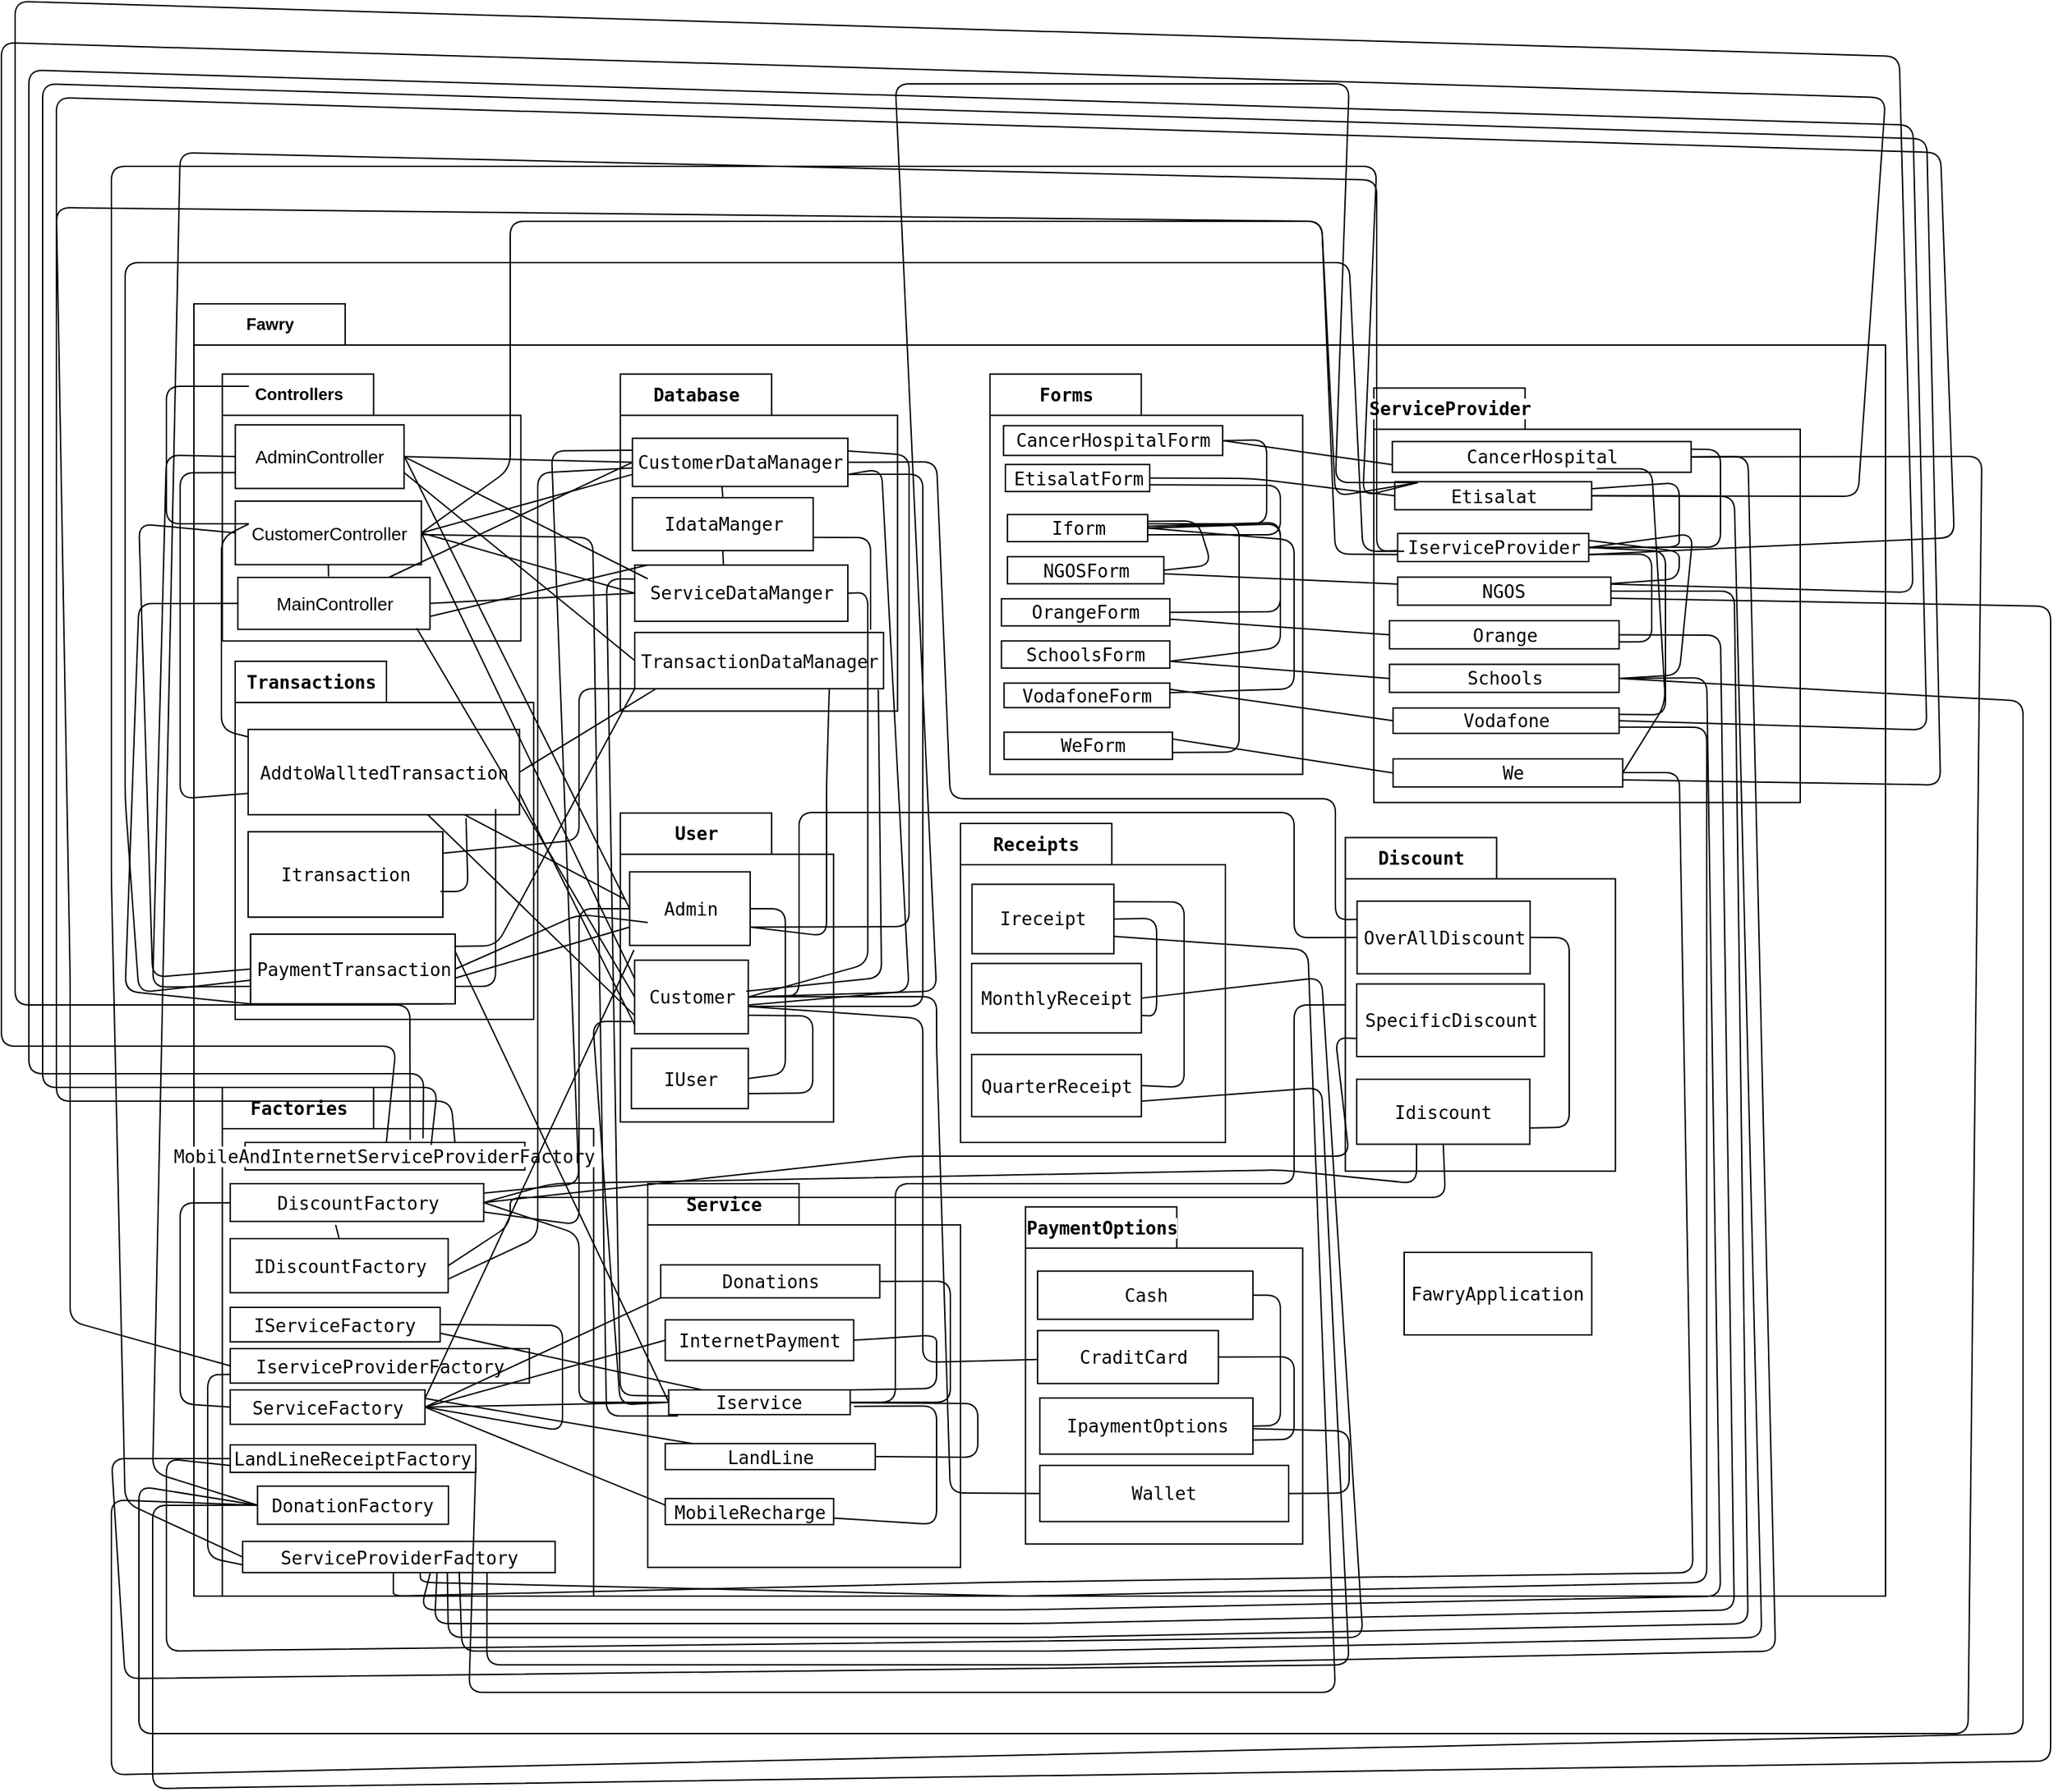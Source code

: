 <mxfile version="13.9.9" type="device"><diagram id="bILy6wv9ewOw9aucNkTy" name="Page-1"><mxGraphModel dx="1871" dy="1700" grid="1" gridSize="10" guides="1" tooltips="1" connect="1" arrows="1" fold="1" page="1" pageScale="1" pageWidth="850" pageHeight="1100" math="0" shadow="0"><root><mxCell id="0"/><mxCell id="1" parent="0"/><mxCell id="Q-yIpaGVvAAwO8fSuN0W-10" value="Fawry" style="shape=folder;fontStyle=1;tabWidth=110;tabHeight=30;tabPosition=left;html=1;boundedLbl=1;labelInHeader=1;fillColor=#FFFFFF;" parent="1" vertex="1"><mxGeometry x="100" y="200" width="1230" height="940" as="geometry"/></mxCell><mxCell id="Q-yIpaGVvAAwO8fSuN0W-16" value="Controllers" style="shape=folder;fontStyle=1;tabWidth=110;tabHeight=30;tabPosition=left;html=1;boundedLbl=1;labelInHeader=1;" parent="Q-yIpaGVvAAwO8fSuN0W-10" vertex="1"><mxGeometry x="20.672" y="51.087" width="217.059" height="194.13" as="geometry"/></mxCell><mxCell id="Q-yIpaGVvAAwO8fSuN0W-18" value="&lt;div style=&quot;font-size: 9.8pt&quot;&gt;&lt;pre&gt;&lt;span style=&quot;background-color: rgb(255 , 255 , 255)&quot;&gt;&lt;font face=&quot;Helvetica&quot;&gt;AdminController&lt;/font&gt;&lt;/span&gt;&lt;/pre&gt;&lt;/div&gt;" style="html=1;" parent="Q-yIpaGVvAAwO8fSuN0W-16" vertex="1"><mxGeometry x="9.437" y="36.977" width="122.685" height="46.222" as="geometry"/></mxCell><mxCell id="Q-yIpaGVvAAwO8fSuN0W-19" value="&lt;div style=&quot;font-size: 9.8pt&quot;&gt;&lt;pre&gt;&lt;span style=&quot;background-color: rgb(255 , 255 , 255)&quot;&gt;&lt;font face=&quot;Helvetica&quot;&gt;CustomerController&lt;/font&gt;&lt;/span&gt;&lt;/pre&gt;&lt;/div&gt;" style="html=1;" parent="Q-yIpaGVvAAwO8fSuN0W-16" vertex="1"><mxGeometry x="9.437" y="92.44" width="135.269" height="46.22" as="geometry"/></mxCell><mxCell id="Q-yIpaGVvAAwO8fSuN0W-20" value="&lt;div style=&quot;font-size: 9.8pt&quot;&gt;&lt;pre&gt;&lt;span style=&quot;background-color: rgb(255 , 255 , 255)&quot;&gt;&lt;font face=&quot;Helvetica&quot;&gt;MainController&lt;/font&gt;&lt;/span&gt;&lt;/pre&gt;&lt;/div&gt;" style="html=1;" parent="Q-yIpaGVvAAwO8fSuN0W-16" vertex="1"><mxGeometry x="11.254" y="147.911" width="139.744" height="37.779" as="geometry"/></mxCell><mxCell id="JnjgukswCrgnxFps8Cto-147" value="" style="endArrow=none;html=1;exitX=0.472;exitY=-0.019;exitDx=0;exitDy=0;entryX=0.5;entryY=1;entryDx=0;entryDy=0;exitPerimeter=0;" edge="1" parent="Q-yIpaGVvAAwO8fSuN0W-16" source="Q-yIpaGVvAAwO8fSuN0W-20" target="Q-yIpaGVvAAwO8fSuN0W-19"><mxGeometry width="50" height="50" relative="1" as="geometry"><mxPoint x="289.328" y="288.913" as="sourcePoint"/><mxPoint x="339.328" y="238.913" as="targetPoint"/></mxGeometry></mxCell><mxCell id="Q-yIpaGVvAAwO8fSuN0W-21" value="&lt;div style=&quot;font-family: &amp;#34;jetbrains mono&amp;#34; , monospace ; font-size: 9.8pt&quot;&gt;&lt;pre&gt;&lt;span style=&quot;background-color: rgb(255 , 255 , 255)&quot;&gt;Transactions&lt;/span&gt;&lt;/pre&gt;&lt;/div&gt;" style="shape=folder;fontStyle=1;tabWidth=110;tabHeight=30;tabPosition=left;html=1;boundedLbl=1;labelInHeader=1;" parent="Q-yIpaGVvAAwO8fSuN0W-10" vertex="1"><mxGeometry x="30.002" y="260.0" width="217.059" height="260.543" as="geometry"/></mxCell><mxCell id="Q-yIpaGVvAAwO8fSuN0W-22" value="&lt;div style=&quot;font-size: 9.8pt&quot;&gt;&lt;pre&gt;&lt;div style=&quot;font-family: &amp;#34;jetbrains mono&amp;#34; , monospace ; font-size: 9.8pt&quot;&gt;&lt;pre&gt;&lt;div style=&quot;font-family: &amp;#34;jetbrains mono&amp;#34; , monospace ; font-size: 9.8pt&quot;&gt;&lt;pre&gt;&lt;font style=&quot;background-color: rgb(255 , 255 , 255)&quot;&gt;AddtoWalltedTransaction&lt;/font&gt;&lt;/pre&gt;&lt;/div&gt;&lt;/pre&gt;&lt;/div&gt;&lt;/pre&gt;&lt;/div&gt;" style="html=1;" parent="Q-yIpaGVvAAwO8fSuN0W-21" vertex="1"><mxGeometry x="9.427" y="49.626" width="197.296" height="62.03" as="geometry"/></mxCell><mxCell id="Q-yIpaGVvAAwO8fSuN0W-23" value="&lt;div style=&quot;font-size: 9.8pt&quot;&gt;&lt;pre&gt;&lt;div style=&quot;background-color: #2b2b2b ; color: #a9b7c6 ; font-family: &amp;#34;jetbrains mono&amp;#34; , monospace ; font-size: 9.8pt&quot;&gt;&lt;pre&gt;Itransaction&lt;/pre&gt;&lt;/div&gt;&lt;/pre&gt;&lt;/div&gt;" style="html=1;" parent="Q-yIpaGVvAAwO8fSuN0W-21" vertex="1"><mxGeometry x="9.437" y="124.068" width="141.56" height="62.034" as="geometry"/></mxCell><mxCell id="Q-yIpaGVvAAwO8fSuN0W-24" value="&lt;div style=&quot;font-size: 9.8pt&quot;&gt;&lt;pre&gt;&lt;div style=&quot;background-color: #2b2b2b ; color: #a9b7c6 ; font-family: &amp;#34;jetbrains mono&amp;#34; , monospace ; font-size: 9.8pt&quot;&gt;&lt;pre&gt;PaymentTransaction&lt;/pre&gt;&lt;/div&gt;&lt;/pre&gt;&lt;/div&gt;" style="html=1;" parent="Q-yIpaGVvAAwO8fSuN0W-21" vertex="1"><mxGeometry x="11.254" y="198.511" width="139.744" height="50.704" as="geometry"/></mxCell><mxCell id="JnjgukswCrgnxFps8Cto-3" value="&lt;div style=&quot;font-size: 9.8pt&quot;&gt;&lt;pre&gt;&lt;div style=&quot;font-family: &amp;#34;jetbrains mono&amp;#34; , monospace ; font-size: 9.8pt&quot;&gt;&lt;pre&gt;&lt;span style=&quot;background-color: rgb(255 , 255 , 255)&quot;&gt;Itransaction&lt;/span&gt;&lt;/pre&gt;&lt;/div&gt;&lt;/pre&gt;&lt;/div&gt;" style="html=1;" vertex="1" parent="Q-yIpaGVvAAwO8fSuN0W-21"><mxGeometry x="9.437" y="124.068" width="141.56" height="62.034" as="geometry"/></mxCell><mxCell id="JnjgukswCrgnxFps8Cto-4" value="&lt;div style=&quot;font-size: 9.8pt&quot;&gt;&lt;pre&gt;&lt;div style=&quot;font-family: &amp;#34;jetbrains mono&amp;#34; , monospace ; font-size: 9.8pt&quot;&gt;&lt;pre&gt;&lt;span style=&quot;background-color: rgb(255 , 255 , 255)&quot;&gt;PaymentTransaction&lt;/span&gt;&lt;/pre&gt;&lt;/div&gt;&lt;/pre&gt;&lt;/div&gt;" style="html=1;" vertex="1" parent="Q-yIpaGVvAAwO8fSuN0W-21"><mxGeometry x="11.25" y="198.51" width="148.75" height="50.7" as="geometry"/></mxCell><mxCell id="JnjgukswCrgnxFps8Cto-262" value="" style="endArrow=none;html=1;entryX=0.803;entryY=1.041;entryDx=0;entryDy=0;entryPerimeter=0;" edge="1" parent="Q-yIpaGVvAAwO8fSuN0W-21" target="Q-yIpaGVvAAwO8fSuN0W-22"><mxGeometry width="50" height="50" relative="1" as="geometry"><mxPoint x="149.328" y="167.5" as="sourcePoint"/><mxPoint x="179.328" y="111.66" as="targetPoint"/><Array as="points"><mxPoint x="169.328" y="167.5"/></Array></mxGeometry></mxCell><mxCell id="JnjgukswCrgnxFps8Cto-263" value="" style="endArrow=none;html=1;exitX=1;exitY=0.75;exitDx=0;exitDy=0;entryX=0.912;entryY=0.933;entryDx=0;entryDy=0;entryPerimeter=0;" edge="1" parent="Q-yIpaGVvAAwO8fSuN0W-21" source="JnjgukswCrgnxFps8Cto-4" target="Q-yIpaGVvAAwO8fSuN0W-22"><mxGeometry width="50" height="50" relative="1" as="geometry"><mxPoint x="439.328" y="157.5" as="sourcePoint"/><mxPoint x="489.328" y="107.5" as="targetPoint"/><Array as="points"><mxPoint x="189.328" y="236.5"/></Array></mxGeometry></mxCell><mxCell id="JnjgukswCrgnxFps8Cto-5" value="&lt;div style=&quot;background-color: #2b2b2b ; color: #a9b7c6 ; font-family: &amp;#34;jetbrains mono&amp;#34; , monospace ; font-size: 9.8pt&quot;&gt;&lt;pre&gt;&lt;div style=&quot;background-color: #ffffff ; color: #000000 ; font-family: &amp;#34;jetbrains mono&amp;#34; , monospace ; font-size: 9.8pt&quot;&gt;&lt;pre&gt;Database&lt;/pre&gt;&lt;/div&gt;&lt;/pre&gt;&lt;/div&gt;" style="shape=folder;fontStyle=1;tabWidth=110;tabHeight=30;tabPosition=left;html=1;boundedLbl=1;labelInHeader=1;" vertex="1" parent="Q-yIpaGVvAAwO8fSuN0W-10"><mxGeometry x="310.084" y="51.087" width="201.555" height="245.217" as="geometry"/></mxCell><mxCell id="JnjgukswCrgnxFps8Cto-6" value="&lt;div style=&quot;font-size: 9.8pt&quot;&gt;&lt;pre&gt;&lt;div style=&quot;background-color: #ffffff ; color: #080808 ; font-family: &amp;#34;jetbrains mono&amp;#34; , monospace ; font-size: 9.8pt&quot;&gt;&lt;pre&gt;&lt;span style=&quot;color: #000000&quot;&gt;CustomerDataManager&lt;/span&gt;&lt;/pre&gt;&lt;/div&gt;&lt;/pre&gt;&lt;/div&gt;" style="html=1;" vertex="1" parent="JnjgukswCrgnxFps8Cto-5"><mxGeometry x="8.765" y="46.704" width="156.623" height="35.035" as="geometry"/></mxCell><mxCell id="JnjgukswCrgnxFps8Cto-7" value="&lt;div style=&quot;font-size: 9.8pt&quot;&gt;&lt;pre&gt;&lt;div style=&quot;background-color: #ffffff ; color: #080808 ; font-family: &amp;#34;jetbrains mono&amp;#34; , monospace ; font-size: 9.8pt&quot;&gt;&lt;pre&gt;&lt;span style=&quot;color: #000000&quot;&gt;IdataManger&lt;/span&gt;&lt;/pre&gt;&lt;/div&gt;&lt;/pre&gt;&lt;/div&gt;" style="html=1;" vertex="1" parent="JnjgukswCrgnxFps8Cto-5"><mxGeometry x="8.76" y="89.913" width="131.452" height="38.532" as="geometry"/></mxCell><mxCell id="JnjgukswCrgnxFps8Cto-8" value="&lt;div style=&quot;font-size: 9.8pt&quot;&gt;&lt;pre&gt;&lt;div style=&quot;background-color: #ffffff ; color: #080808 ; font-family: &amp;#34;jetbrains mono&amp;#34; , monospace ; font-size: 9.8pt&quot;&gt;&lt;pre&gt;&lt;span style=&quot;color: #000000&quot;&gt;ServiceDataManger&lt;/span&gt;&lt;/pre&gt;&lt;/div&gt;&lt;/pre&gt;&lt;/div&gt;" style="html=1;" vertex="1" parent="JnjgukswCrgnxFps8Cto-5"><mxGeometry x="10.45" y="138.957" width="154.928" height="40.87" as="geometry"/></mxCell><mxCell id="JnjgukswCrgnxFps8Cto-9" value="&lt;div style=&quot;background-color: #ffffff ; color: #080808 ; font-family: &amp;#34;jetbrains mono&amp;#34; , monospace ; font-size: 9.8pt&quot;&gt;&lt;pre&gt;&lt;span style=&quot;color: #000000&quot;&gt;TransactionDataManager&lt;/span&gt;&lt;/pre&gt;&lt;/div&gt;" style="rounded=0;whiteSpace=wrap;html=1;strokeColor=#000000;fillColor=#FFFFFF;" vertex="1" parent="JnjgukswCrgnxFps8Cto-5"><mxGeometry x="10.45" y="188.0" width="180.882" height="40.87" as="geometry"/></mxCell><mxCell id="JnjgukswCrgnxFps8Cto-153" value="" style="endArrow=none;html=1;exitX=0.416;exitY=1.005;exitDx=0;exitDy=0;exitPerimeter=0;entryX=0.5;entryY=0;entryDx=0;entryDy=0;" edge="1" parent="JnjgukswCrgnxFps8Cto-5" source="JnjgukswCrgnxFps8Cto-6" target="JnjgukswCrgnxFps8Cto-7"><mxGeometry width="50" height="50" relative="1" as="geometry"><mxPoint x="-60.084" y="328.913" as="sourcePoint"/><mxPoint x="-10.084" y="278.913" as="targetPoint"/></mxGeometry></mxCell><mxCell id="JnjgukswCrgnxFps8Cto-155" value="" style="endArrow=none;html=1;entryX=0.5;entryY=1;entryDx=0;entryDy=0;" edge="1" parent="JnjgukswCrgnxFps8Cto-5" target="JnjgukswCrgnxFps8Cto-7"><mxGeometry width="50" height="50" relative="1" as="geometry"><mxPoint x="74.916" y="138.913" as="sourcePoint"/><mxPoint x="-10.084" y="248.913" as="targetPoint"/></mxGeometry></mxCell><mxCell id="JnjgukswCrgnxFps8Cto-163" value="" style="endArrow=none;html=1;exitX=1;exitY=0.75;exitDx=0;exitDy=0;entryX=0.948;entryY=-0.051;entryDx=0;entryDy=0;entryPerimeter=0;" edge="1" parent="JnjgukswCrgnxFps8Cto-5" source="JnjgukswCrgnxFps8Cto-7" target="JnjgukswCrgnxFps8Cto-9"><mxGeometry width="50" height="50" relative="1" as="geometry"><mxPoint x="-40.084" y="228.913" as="sourcePoint"/><mxPoint x="9.916" y="178.913" as="targetPoint"/><Array as="points"><mxPoint x="181.916" y="118.913"/></Array></mxGeometry></mxCell><mxCell id="JnjgukswCrgnxFps8Cto-10" value="&lt;div style=&quot;background-color: #ffffff ; color: #080808 ; font-family: &amp;#34;jetbrains mono&amp;#34; , monospace ; font-size: 9.8pt&quot;&gt;&lt;pre&gt;&lt;span style=&quot;color: #000000&quot;&gt;User&lt;/span&gt;&lt;/pre&gt;&lt;/div&gt;" style="shape=folder;fontStyle=1;tabWidth=110;tabHeight=30;tabPosition=left;html=1;boundedLbl=1;labelInHeader=1;" vertex="1" parent="Q-yIpaGVvAAwO8fSuN0W-10"><mxGeometry x="310.084" y="370.38" width="155.042" height="224.783" as="geometry"/></mxCell><mxCell id="JnjgukswCrgnxFps8Cto-11" value="&lt;div style=&quot;font-size: 9.8pt&quot;&gt;&lt;pre&gt;&lt;div style=&quot;background-color: #ffffff ; color: #080808 ; font-family: &amp;#34;jetbrains mono&amp;#34; , monospace ; font-size: 9.8pt&quot;&gt;&lt;pre&gt;&lt;span style=&quot;color: #000000&quot;&gt;Admin&lt;/span&gt;&lt;/pre&gt;&lt;/div&gt;&lt;/pre&gt;&lt;/div&gt;" style="html=1;" vertex="1" parent="JnjgukswCrgnxFps8Cto-10"><mxGeometry x="6.741" y="42.816" width="87.632" height="53.52" as="geometry"/></mxCell><mxCell id="JnjgukswCrgnxFps8Cto-12" value="&lt;div style=&quot;font-size: 9.8pt&quot;&gt;&lt;pre&gt;&lt;div style=&quot;background-color: #ffffff ; color: #080808 ; font-family: &amp;#34;jetbrains mono&amp;#34; , monospace ; font-size: 9.8pt&quot;&gt;&lt;pre&gt;&lt;span style=&quot;color: #000000&quot;&gt;Customer&lt;/span&gt;&lt;/pre&gt;&lt;/div&gt;&lt;/pre&gt;&lt;/div&gt;" style="html=1;" vertex="1" parent="JnjgukswCrgnxFps8Cto-10"><mxGeometry x="10.336" y="107.037" width="82.689" height="53.519" as="geometry"/></mxCell><mxCell id="JnjgukswCrgnxFps8Cto-13" value="&lt;div style=&quot;font-size: 9.8pt&quot;&gt;&lt;pre&gt;&lt;div style=&quot;background-color: #ffffff ; color: #080808 ; font-family: &amp;#34;jetbrains mono&amp;#34; , monospace ; font-size: 9.8pt&quot;&gt;&lt;pre&gt;&lt;span style=&quot;color: #000000&quot;&gt;IUser&lt;/span&gt;&lt;/pre&gt;&lt;/div&gt;&lt;/pre&gt;&lt;/div&gt;" style="html=1;" vertex="1" parent="JnjgukswCrgnxFps8Cto-10"><mxGeometry x="8.042" y="171.264" width="84.984" height="43.741" as="geometry"/></mxCell><mxCell id="JnjgukswCrgnxFps8Cto-270" value="" style="endArrow=none;html=1;entryX=1;entryY=0.5;entryDx=0;entryDy=0;exitX=1;exitY=0.5;exitDx=0;exitDy=0;" edge="1" parent="JnjgukswCrgnxFps8Cto-10" source="JnjgukswCrgnxFps8Cto-13" target="JnjgukswCrgnxFps8Cto-11"><mxGeometry width="50" height="50" relative="1" as="geometry"><mxPoint x="-10.084" y="129.62" as="sourcePoint"/><mxPoint x="39.916" y="79.62" as="targetPoint"/><Array as="points"><mxPoint x="119.916" y="189.62"/><mxPoint x="119.916" y="69.62"/></Array></mxGeometry></mxCell><mxCell id="JnjgukswCrgnxFps8Cto-276" value="" style="endArrow=none;html=1;exitX=1;exitY=0.75;exitDx=0;exitDy=0;entryX=1;entryY=0.75;entryDx=0;entryDy=0;" edge="1" parent="JnjgukswCrgnxFps8Cto-10" source="JnjgukswCrgnxFps8Cto-12" target="JnjgukswCrgnxFps8Cto-13"><mxGeometry width="50" height="50" relative="1" as="geometry"><mxPoint x="139.916" y="210.62" as="sourcePoint"/><mxPoint x="92.916" y="194.62" as="targetPoint"/><Array as="points"><mxPoint x="139.916" y="147.62"/><mxPoint x="139.916" y="203.62"/></Array></mxGeometry></mxCell><mxCell id="JnjgukswCrgnxFps8Cto-34" value="&lt;div style=&quot;background-color: #2b2b2b ; color: #a9b7c6 ; font-family: &amp;#34;jetbrains mono&amp;#34; , monospace ; font-size: 9.8pt&quot;&gt;&lt;pre&gt;&lt;div style=&quot;background-color: #ffffff ; color: #000000 ; font-family: &amp;#34;jetbrains mono&amp;#34; , monospace ; font-size: 9.8pt&quot;&gt;&lt;pre&gt;&lt;div style=&quot;color: rgb(8 , 8 , 8) ; font-family: &amp;#34;jetbrains mono&amp;#34; , monospace ; font-size: 9.8pt&quot;&gt;&lt;pre&gt;&lt;span style=&quot;color: #000000&quot;&gt;Forms&lt;/span&gt;&lt;/pre&gt;&lt;/div&gt;&lt;/pre&gt;&lt;/div&gt;&lt;/pre&gt;&lt;/div&gt;" style="shape=folder;fontStyle=1;tabWidth=110;tabHeight=30;tabPosition=left;html=1;boundedLbl=1;labelInHeader=1;" vertex="1" parent="Q-yIpaGVvAAwO8fSuN0W-10"><mxGeometry x="578.824" y="51.087" width="227.395" height="291.196" as="geometry"/></mxCell><mxCell id="JnjgukswCrgnxFps8Cto-35" value="&lt;div style=&quot;font-size: 9.8pt&quot;&gt;&lt;pre&gt;&lt;div style=&quot;background-color: #ffffff ; color: #080808 ; font-family: &amp;#34;jetbrains mono&amp;#34; , monospace ; font-size: 9.8pt&quot;&gt;&lt;pre&gt;&lt;div style=&quot;font-family: &amp;#34;jetbrains mono&amp;#34; , monospace ; font-size: 9.8pt&quot;&gt;&lt;pre&gt;&lt;span style=&quot;color: #000000&quot;&gt;CancerHospitalForm&lt;/span&gt;&lt;/pre&gt;&lt;/div&gt;&lt;/pre&gt;&lt;/div&gt;&lt;/pre&gt;&lt;/div&gt;" style="html=1;" vertex="1" parent="JnjgukswCrgnxFps8Cto-34"><mxGeometry x="9.878" y="37.573" width="159.346" height="21.603" as="geometry"/></mxCell><mxCell id="JnjgukswCrgnxFps8Cto-36" value="&lt;div style=&quot;font-size: 9.8pt&quot;&gt;&lt;pre&gt;&lt;div style=&quot;background-color: #ffffff ; color: #080808 ; font-family: &amp;#34;jetbrains mono&amp;#34; , monospace ; font-size: 9.8pt&quot;&gt;&lt;pre&gt;&lt;div style=&quot;font-family: &amp;#34;jetbrains mono&amp;#34; , monospace ; font-size: 9.8pt&quot;&gt;&lt;pre&gt;&lt;span style=&quot;color: #000000&quot;&gt;EtisalatForm&lt;/span&gt;&lt;/pre&gt;&lt;/div&gt;&lt;/pre&gt;&lt;/div&gt;&lt;/pre&gt;&lt;/div&gt;" style="html=1;" vertex="1" parent="JnjgukswCrgnxFps8Cto-34"><mxGeometry x="11.208" y="65.753" width="104.952" height="19.726" as="geometry"/></mxCell><mxCell id="JnjgukswCrgnxFps8Cto-37" value="&lt;div style=&quot;font-size: 9.8pt&quot;&gt;&lt;pre&gt;&lt;div style=&quot;background-color: #ffffff ; color: #080808 ; font-family: &amp;#34;jetbrains mono&amp;#34; , monospace ; font-size: 9.8pt&quot;&gt;&lt;pre&gt;&lt;div style=&quot;font-family: &amp;#34;jetbrains mono&amp;#34; , monospace ; font-size: 9.8pt&quot;&gt;&lt;pre&gt;&lt;span style=&quot;color: #000000&quot;&gt;Iform&lt;/span&gt;&lt;/pre&gt;&lt;/div&gt;&lt;/pre&gt;&lt;/div&gt;&lt;/pre&gt;&lt;/div&gt;" style="html=1;" vertex="1" parent="JnjgukswCrgnxFps8Cto-34"><mxGeometry x="12.73" y="102.172" width="101.908" height="19.726" as="geometry"/></mxCell><mxCell id="JnjgukswCrgnxFps8Cto-38" value="&lt;div style=&quot;background-color: #ffffff ; color: #080808 ; font-family: &amp;#34;jetbrains mono&amp;#34; , monospace ; font-size: 9.8pt&quot;&gt;&lt;pre&gt;&lt;div style=&quot;font-family: &amp;#34;jetbrains mono&amp;#34; , monospace ; font-size: 9.8pt&quot;&gt;&lt;pre&gt;&lt;span style=&quot;color: #000000&quot;&gt;NGOSForm&lt;/span&gt;&lt;/pre&gt;&lt;/div&gt;&lt;/pre&gt;&lt;/div&gt;" style="rounded=0;whiteSpace=wrap;html=1;strokeColor=#000000;fillColor=#FFFFFF;" vertex="1" parent="JnjgukswCrgnxFps8Cto-34"><mxGeometry x="12.73" y="132.829" width="113.697" height="19.726" as="geometry"/></mxCell><mxCell id="JnjgukswCrgnxFps8Cto-40" value="&lt;div style=&quot;font-size: 9.8pt&quot;&gt;&lt;pre&gt;&lt;div style=&quot;background-color: #ffffff ; color: #080808 ; font-family: &amp;#34;jetbrains mono&amp;#34; , monospace ; font-size: 9.8pt&quot;&gt;&lt;pre&gt;&lt;div style=&quot;font-family: &amp;#34;jetbrains mono&amp;#34; , monospace ; font-size: 9.8pt&quot;&gt;&lt;pre&gt;&lt;div style=&quot;font-family: &amp;#34;jetbrains mono&amp;#34; , monospace ; font-size: 9.8pt&quot;&gt;&lt;pre&gt;&lt;span style=&quot;color: #000000&quot;&gt;OrangeForm&lt;/span&gt;&lt;/pre&gt;&lt;/div&gt;&lt;/pre&gt;&lt;/div&gt;&lt;/pre&gt;&lt;/div&gt;&lt;/pre&gt;&lt;/div&gt;" style="html=1;" vertex="1" parent="JnjgukswCrgnxFps8Cto-34"><mxGeometry x="8.36" y="163.475" width="122.443" height="19.726" as="geometry"/></mxCell><mxCell id="JnjgukswCrgnxFps8Cto-41" value="&lt;div style=&quot;font-size: 9.8pt&quot;&gt;&lt;pre&gt;&lt;div style=&quot;background-color: #ffffff ; color: #080808 ; font-family: &amp;#34;jetbrains mono&amp;#34; , monospace ; font-size: 9.8pt&quot;&gt;&lt;pre&gt;&lt;div style=&quot;font-family: &amp;#34;jetbrains mono&amp;#34; , monospace ; font-size: 9.8pt&quot;&gt;&lt;pre&gt;&lt;div style=&quot;font-family: &amp;#34;jetbrains mono&amp;#34; , monospace ; font-size: 9.8pt&quot;&gt;&lt;pre&gt;&lt;span style=&quot;color: #000000&quot;&gt;SchoolsForm&lt;/span&gt;&lt;/pre&gt;&lt;/div&gt;&lt;/pre&gt;&lt;/div&gt;&lt;/pre&gt;&lt;/div&gt;&lt;/pre&gt;&lt;/div&gt;" style="html=1;" vertex="1" parent="JnjgukswCrgnxFps8Cto-34"><mxGeometry x="8.36" y="194.126" width="122.443" height="19.726" as="geometry"/></mxCell><mxCell id="JnjgukswCrgnxFps8Cto-42" value="&lt;div style=&quot;font-size: 9.8pt&quot;&gt;&lt;pre&gt;&lt;div style=&quot;background-color: #ffffff ; color: #080808 ; font-family: &amp;#34;jetbrains mono&amp;#34; , monospace ; font-size: 9.8pt&quot;&gt;&lt;pre&gt;&lt;div style=&quot;font-family: &amp;#34;jetbrains mono&amp;#34; , monospace ; font-size: 9.8pt&quot;&gt;&lt;pre&gt;&lt;div style=&quot;font-family: &amp;#34;jetbrains mono&amp;#34; , monospace ; font-size: 9.8pt&quot;&gt;&lt;pre&gt;&lt;span style=&quot;color: #000000&quot;&gt;VodafoneForm&lt;/span&gt;&lt;/pre&gt;&lt;/div&gt;&lt;/pre&gt;&lt;/div&gt;&lt;/pre&gt;&lt;/div&gt;&lt;/pre&gt;&lt;/div&gt;" style="html=1;" vertex="1" parent="JnjgukswCrgnxFps8Cto-34"><mxGeometry x="10.269" y="224.78" width="120.537" height="17.845" as="geometry"/></mxCell><mxCell id="JnjgukswCrgnxFps8Cto-43" value="&lt;div style=&quot;background-color: #ffffff ; color: #080808 ; font-family: &amp;#34;jetbrains mono&amp;#34; , monospace ; font-size: 9.8pt&quot;&gt;&lt;pre&gt;&lt;div style=&quot;font-family: &amp;#34;jetbrains mono&amp;#34; , monospace ; font-size: 9.8pt&quot;&gt;&lt;pre&gt;&lt;div style=&quot;font-family: &amp;#34;jetbrains mono&amp;#34; , monospace ; font-size: 9.8pt&quot;&gt;&lt;pre&gt; &lt;span style=&quot;color: #000000&quot;&gt;WeForm&lt;/span&gt;&lt;/pre&gt;&lt;/div&gt;&lt;/pre&gt;&lt;/div&gt;&lt;/pre&gt;&lt;/div&gt;" style="rounded=0;whiteSpace=wrap;html=1;strokeColor=#000000;fillColor=#FFFFFF;" vertex="1" parent="JnjgukswCrgnxFps8Cto-34"><mxGeometry x="10.27" y="260.543" width="122.443" height="19.726" as="geometry"/></mxCell><mxCell id="JnjgukswCrgnxFps8Cto-214" value="" style="endArrow=none;html=1;exitX=1;exitY=0.5;exitDx=0;exitDy=0;" edge="1" parent="JnjgukswCrgnxFps8Cto-34" source="JnjgukswCrgnxFps8Cto-35"><mxGeometry width="50" height="50" relative="1" as="geometry"><mxPoint x="-118.824" y="218.913" as="sourcePoint"/><mxPoint x="114.176" y="108.913" as="targetPoint"/><Array as="points"><mxPoint x="201.176" y="47.913"/><mxPoint x="201.176" y="108.913"/></Array></mxGeometry></mxCell><mxCell id="JnjgukswCrgnxFps8Cto-215" value="" style="endArrow=none;html=1;entryX=1;entryY=0.75;entryDx=0;entryDy=0;exitX=1;exitY=0.75;exitDx=0;exitDy=0;" edge="1" parent="JnjgukswCrgnxFps8Cto-34" source="JnjgukswCrgnxFps8Cto-36" target="JnjgukswCrgnxFps8Cto-37"><mxGeometry width="50" height="50" relative="1" as="geometry"><mxPoint x="179.224" y="58.375" as="sourcePoint"/><mxPoint x="124.637" y="126.967" as="targetPoint"/><Array as="points"><mxPoint x="211.176" y="80.913"/><mxPoint x="211.176" y="116.913"/></Array></mxGeometry></mxCell><mxCell id="JnjgukswCrgnxFps8Cto-217" value="" style="endArrow=none;html=1;entryX=1;entryY=0.5;entryDx=0;entryDy=0;exitX=1;exitY=0.5;exitDx=0;exitDy=0;" edge="1" parent="JnjgukswCrgnxFps8Cto-34" source="JnjgukswCrgnxFps8Cto-37" target="JnjgukswCrgnxFps8Cto-40"><mxGeometry width="50" height="50" relative="1" as="geometry"><mxPoint x="121.176" y="108.913" as="sourcePoint"/><mxPoint x="134.637" y="136.967" as="targetPoint"/><Array as="points"><mxPoint x="211.176" y="108.913"/><mxPoint x="211.176" y="172.913"/></Array></mxGeometry></mxCell><mxCell id="JnjgukswCrgnxFps8Cto-220" value="" style="endArrow=none;html=1;exitX=1;exitY=0.5;exitDx=0;exitDy=0;" edge="1" parent="JnjgukswCrgnxFps8Cto-34" source="JnjgukswCrgnxFps8Cto-37" target="JnjgukswCrgnxFps8Cto-42"><mxGeometry width="50" height="50" relative="1" as="geometry"><mxPoint x="156.159" y="120.548" as="sourcePoint"/><mxPoint x="154.637" y="156.967" as="targetPoint"/><Array as="points"><mxPoint x="221.176" y="120.913"/><mxPoint x="221.176" y="228.913"/></Array></mxGeometry></mxCell><mxCell id="JnjgukswCrgnxFps8Cto-221" value="" style="endArrow=none;html=1;entryX=1;entryY=0.75;entryDx=0;entryDy=0;exitX=1;exitY=0.5;exitDx=0;exitDy=0;" edge="1" parent="JnjgukswCrgnxFps8Cto-34" source="JnjgukswCrgnxFps8Cto-37" target="JnjgukswCrgnxFps8Cto-43"><mxGeometry width="50" height="50" relative="1" as="geometry"><mxPoint x="121.176" y="108.913" as="sourcePoint"/><mxPoint x="164.637" y="166.967" as="targetPoint"/><Array as="points"><mxPoint x="181.176" y="108.913"/><mxPoint x="181.176" y="274.913"/></Array></mxGeometry></mxCell><mxCell id="JnjgukswCrgnxFps8Cto-218" value="" style="endArrow=none;html=1;entryX=1;entryY=0.75;entryDx=0;entryDy=0;" edge="1" parent="JnjgukswCrgnxFps8Cto-34" source="JnjgukswCrgnxFps8Cto-37" target="JnjgukswCrgnxFps8Cto-41"><mxGeometry width="50" height="50" relative="1" as="geometry"><mxPoint x="121.176" y="108.913" as="sourcePoint"/><mxPoint x="154.637" y="136.967" as="targetPoint"/><Array as="points"><mxPoint x="211.176" y="107.913"/><mxPoint x="211.176" y="138.913"/><mxPoint x="211.176" y="198.913"/></Array></mxGeometry></mxCell><mxCell id="JnjgukswCrgnxFps8Cto-339" value="" style="endArrow=none;html=1;exitX=1;exitY=0.5;exitDx=0;exitDy=0;entryX=1;entryY=0.25;entryDx=0;entryDy=0;" edge="1" parent="JnjgukswCrgnxFps8Cto-34" source="JnjgukswCrgnxFps8Cto-38" target="JnjgukswCrgnxFps8Cto-37"><mxGeometry width="50" height="50" relative="1" as="geometry"><mxPoint x="-38.824" y="138.913" as="sourcePoint"/><mxPoint x="121.176" y="108.913" as="targetPoint"/><Array as="points"><mxPoint x="161.176" y="138.913"/><mxPoint x="151.176" y="106.913"/></Array></mxGeometry></mxCell><mxCell id="JnjgukswCrgnxFps8Cto-45" value="&lt;div style=&quot;background-color: #2b2b2b ; color: #a9b7c6 ; font-family: &amp;#34;jetbrains mono&amp;#34; , monospace ; font-size: 9.8pt&quot;&gt;&lt;pre&gt;&lt;div style=&quot;background-color: #ffffff ; color: #000000 ; font-family: &amp;#34;jetbrains mono&amp;#34; , monospace ; font-size: 9.8pt&quot;&gt;&lt;pre&gt;&lt;div style=&quot;color: rgb(8 , 8 , 8) ; font-family: &amp;#34;jetbrains mono&amp;#34; , monospace ; font-size: 9.8pt&quot;&gt;&lt;pre&gt;&lt;div style=&quot;font-family: &amp;#34;jetbrains mono&amp;#34; , monospace ; font-size: 9.8pt&quot;&gt;&lt;pre&gt;&lt;span style=&quot;color: #000000&quot;&gt;ServiceProvider&lt;/span&gt;&lt;/pre&gt;&lt;/div&gt;&lt;/pre&gt;&lt;/div&gt;&lt;/pre&gt;&lt;/div&gt;&lt;/pre&gt;&lt;/div&gt;" style="shape=folder;fontStyle=1;tabWidth=110;tabHeight=30;tabPosition=left;html=1;boundedLbl=1;labelInHeader=1;" vertex="1" parent="Q-yIpaGVvAAwO8fSuN0W-10"><mxGeometry x="857.899" y="61.304" width="310.084" height="301.413" as="geometry"/></mxCell><mxCell id="JnjgukswCrgnxFps8Cto-46" value="&lt;div style=&quot;font-size: 9.8pt&quot;&gt;&lt;pre&gt;&lt;div style=&quot;background-color: #ffffff ; color: #080808 ; font-family: &amp;#34;jetbrains mono&amp;#34; , monospace ; font-size: 9.8pt&quot;&gt;&lt;pre&gt;&lt;div style=&quot;font-family: &amp;#34;jetbrains mono&amp;#34; , monospace ; font-size: 9.8pt&quot;&gt;&lt;pre&gt;&lt;span style=&quot;color: #000000&quot;&gt;CancerHospital&lt;/span&gt;&lt;/pre&gt;&lt;/div&gt;&lt;/pre&gt;&lt;/div&gt;&lt;/pre&gt;&lt;/div&gt;" style="html=1;" vertex="1" parent="JnjgukswCrgnxFps8Cto-45"><mxGeometry x="13.471" y="38.892" width="217.29" height="22.361" as="geometry"/></mxCell><mxCell id="JnjgukswCrgnxFps8Cto-47" value="&lt;div style=&quot;font-size: 9.8pt&quot;&gt;&lt;pre&gt;&lt;div style=&quot;background-color: #ffffff ; color: #080808 ; font-family: &amp;#34;jetbrains mono&amp;#34; , monospace ; font-size: 9.8pt&quot;&gt;&lt;pre&gt;&lt;div style=&quot;font-family: &amp;#34;jetbrains mono&amp;#34; , monospace ; font-size: 9.8pt&quot;&gt;&lt;pre&gt;&lt;span style=&quot;color: #000000&quot;&gt;Etisalat&lt;/span&gt;&lt;/pre&gt;&lt;/div&gt;&lt;/pre&gt;&lt;/div&gt;&lt;/pre&gt;&lt;/div&gt;" style="html=1;" vertex="1" parent="JnjgukswCrgnxFps8Cto-45"><mxGeometry x="15.283" y="68.061" width="143.116" height="20.418" as="geometry"/></mxCell><mxCell id="JnjgukswCrgnxFps8Cto-48" value="&lt;div style=&quot;font-size: 9.8pt&quot;&gt;&lt;pre&gt;&lt;div style=&quot;background-color: #ffffff ; color: #080808 ; font-family: &amp;#34;jetbrains mono&amp;#34; , monospace ; font-size: 9.8pt&quot;&gt;&lt;pre&gt;&lt;div style=&quot;font-family: &amp;#34;jetbrains mono&amp;#34; , monospace ; font-size: 9.8pt&quot;&gt;&lt;pre&gt;&lt;div style=&quot;font-family: &amp;#34;jetbrains mono&amp;#34; , monospace ; font-size: 9.8pt&quot;&gt;&lt;pre&gt;&lt;span style=&quot;color: #000000&quot;&gt;IserviceProvider&lt;/span&gt;&lt;/pre&gt;&lt;/div&gt;&lt;/pre&gt;&lt;/div&gt;&lt;/pre&gt;&lt;/div&gt;&lt;/pre&gt;&lt;/div&gt;" style="html=1;" vertex="1" parent="JnjgukswCrgnxFps8Cto-45"><mxGeometry x="17.358" y="105.757" width="138.965" height="20.418" as="geometry"/></mxCell><mxCell id="JnjgukswCrgnxFps8Cto-49" value="&lt;div style=&quot;background-color: #ffffff ; color: #080808 ; font-family: &amp;#34;jetbrains mono&amp;#34; , monospace ; font-size: 9.8pt&quot;&gt;&lt;pre&gt;&lt;div style=&quot;font-family: &amp;#34;jetbrains mono&amp;#34; , monospace ; font-size: 9.8pt&quot;&gt;&lt;pre&gt;&lt;span style=&quot;color: #000000&quot;&gt;NGOS&lt;/span&gt;&lt;/pre&gt;&lt;/div&gt;&lt;/pre&gt;&lt;/div&gt;" style="rounded=0;whiteSpace=wrap;html=1;strokeColor=#000000;fillColor=#FFFFFF;" vertex="1" parent="JnjgukswCrgnxFps8Cto-45"><mxGeometry x="17.36" y="137.489" width="155.042" height="20.418" as="geometry"/></mxCell><mxCell id="JnjgukswCrgnxFps8Cto-50" value="&lt;div style=&quot;font-size: 9.8pt&quot;&gt;&lt;pre&gt;&lt;div style=&quot;background-color: #ffffff ; color: #080808 ; font-family: &amp;#34;jetbrains mono&amp;#34; , monospace ; font-size: 9.8pt&quot;&gt;&lt;pre&gt;&lt;div style=&quot;font-family: &amp;#34;jetbrains mono&amp;#34; , monospace ; font-size: 9.8pt&quot;&gt;&lt;pre&gt;&lt;div style=&quot;font-family: &amp;#34;jetbrains mono&amp;#34; , monospace ; font-size: 9.8pt&quot;&gt;&lt;pre&gt;&lt;span style=&quot;color: #000000&quot;&gt;Orange&lt;/span&gt;&lt;/pre&gt;&lt;/div&gt;&lt;/pre&gt;&lt;/div&gt;&lt;/pre&gt;&lt;/div&gt;&lt;/pre&gt;&lt;/div&gt;" style="html=1;" vertex="1" parent="JnjgukswCrgnxFps8Cto-45"><mxGeometry x="11.401" y="169.211" width="166.968" height="20.418" as="geometry"/></mxCell><mxCell id="JnjgukswCrgnxFps8Cto-51" value="&lt;div style=&quot;font-size: 9.8pt&quot;&gt;&lt;pre&gt;&lt;div style=&quot;background-color: #ffffff ; color: #080808 ; font-family: &amp;#34;jetbrains mono&amp;#34; , monospace ; font-size: 9.8pt&quot;&gt;&lt;pre&gt;&lt;div style=&quot;font-family: &amp;#34;jetbrains mono&amp;#34; , monospace ; font-size: 9.8pt&quot;&gt;&lt;pre&gt;&lt;div style=&quot;font-family: &amp;#34;jetbrains mono&amp;#34; , monospace ; font-size: 9.8pt&quot;&gt;&lt;pre&gt;&lt;span style=&quot;color: #000000&quot;&gt;Schools&lt;/span&gt;&lt;/pre&gt;&lt;/div&gt;&lt;/pre&gt;&lt;/div&gt;&lt;/pre&gt;&lt;/div&gt;&lt;/pre&gt;&lt;/div&gt;" style="html=1;" vertex="1" parent="JnjgukswCrgnxFps8Cto-45"><mxGeometry x="11.401" y="200.938" width="166.968" height="20.418" as="geometry"/></mxCell><mxCell id="JnjgukswCrgnxFps8Cto-52" value="&lt;div style=&quot;font-size: 9.8pt&quot;&gt;&lt;pre&gt;&lt;div style=&quot;background-color: #ffffff ; color: #080808 ; font-family: &amp;#34;jetbrains mono&amp;#34; , monospace ; font-size: 9.8pt&quot;&gt;&lt;pre&gt;&lt;div style=&quot;font-family: &amp;#34;jetbrains mono&amp;#34; , monospace ; font-size: 9.8pt&quot;&gt;&lt;pre&gt;&lt;div style=&quot;font-family: &amp;#34;jetbrains mono&amp;#34; , monospace ; font-size: 9.8pt&quot;&gt;&lt;pre&gt;&lt;span style=&quot;color: #000000&quot;&gt;Vodafone&lt;/span&gt;&lt;/pre&gt;&lt;/div&gt;&lt;/pre&gt;&lt;/div&gt;&lt;/pre&gt;&lt;/div&gt;&lt;/pre&gt;&lt;/div&gt;" style="html=1;" vertex="1" parent="JnjgukswCrgnxFps8Cto-45"><mxGeometry x="14.003" y="232.667" width="164.368" height="18.472" as="geometry"/></mxCell><mxCell id="JnjgukswCrgnxFps8Cto-53" value="&lt;div style=&quot;background-color: #ffffff ; color: #080808 ; font-family: &amp;#34;jetbrains mono&amp;#34; , monospace ; font-size: 9.8pt&quot;&gt;&lt;pre&gt;&lt;div style=&quot;font-family: &amp;#34;jetbrains mono&amp;#34; , monospace ; font-size: 9.8pt&quot;&gt;&lt;pre&gt;&lt;div style=&quot;font-family: &amp;#34;jetbrains mono&amp;#34; , monospace ; font-size: 9.8pt&quot;&gt;&lt;pre&gt; &lt;span style=&quot;color: #000000&quot;&gt;We&lt;/span&gt;&lt;/pre&gt;&lt;/div&gt;&lt;/pre&gt;&lt;/div&gt;&lt;/pre&gt;&lt;/div&gt;" style="rounded=0;whiteSpace=wrap;html=1;strokeColor=#000000;fillColor=#FFFFFF;" vertex="1" parent="JnjgukswCrgnxFps8Cto-45"><mxGeometry x="14.005" y="269.685" width="166.968" height="20.418" as="geometry"/></mxCell><mxCell id="JnjgukswCrgnxFps8Cto-248" value="" style="endArrow=none;html=1;exitX=1;exitY=0.25;exitDx=0;exitDy=0;entryX=1;entryY=0.5;entryDx=0;entryDy=0;" edge="1" parent="JnjgukswCrgnxFps8Cto-45" source="JnjgukswCrgnxFps8Cto-46" target="JnjgukswCrgnxFps8Cto-48"><mxGeometry width="50" height="50" relative="1" as="geometry"><mxPoint x="72.101" y="188.696" as="sourcePoint"/><mxPoint x="122.101" y="138.696" as="targetPoint"/><Array as="points"><mxPoint x="252.101" y="44.696"/><mxPoint x="252.101" y="115.696"/></Array></mxGeometry></mxCell><mxCell id="JnjgukswCrgnxFps8Cto-249" value="" style="endArrow=none;html=1;entryX=1;entryY=0.5;entryDx=0;entryDy=0;exitX=1;exitY=0.25;exitDx=0;exitDy=0;" edge="1" parent="JnjgukswCrgnxFps8Cto-45" source="JnjgukswCrgnxFps8Cto-47" target="JnjgukswCrgnxFps8Cto-48"><mxGeometry width="50" height="50" relative="1" as="geometry"><mxPoint x="162.101" y="78.696" as="sourcePoint"/><mxPoint x="166.324" y="125.966" as="targetPoint"/><Array as="points"><mxPoint x="222.101" y="68.696"/><mxPoint x="222.101" y="88.696"/><mxPoint x="222.101" y="98.696"/><mxPoint x="222.101" y="115.696"/></Array></mxGeometry></mxCell><mxCell id="JnjgukswCrgnxFps8Cto-253" value="" style="endArrow=none;html=1;exitX=1;exitY=0.75;exitDx=0;exitDy=0;entryX=1;entryY=0.75;entryDx=0;entryDy=0;" edge="1" parent="JnjgukswCrgnxFps8Cto-45" source="JnjgukswCrgnxFps8Cto-50" target="JnjgukswCrgnxFps8Cto-48"><mxGeometry width="50" height="50" relative="1" as="geometry"><mxPoint x="72.101" y="188.696" as="sourcePoint"/><mxPoint x="122.101" y="138.696" as="targetPoint"/><Array as="points"><mxPoint x="202.101" y="184.696"/><mxPoint x="202.101" y="120.696"/></Array></mxGeometry></mxCell><mxCell id="JnjgukswCrgnxFps8Cto-259" value="" style="endArrow=none;html=1;exitX=1;exitY=0.25;exitDx=0;exitDy=0;entryX=1;entryY=0.5;entryDx=0;entryDy=0;" edge="1" parent="JnjgukswCrgnxFps8Cto-45" source="JnjgukswCrgnxFps8Cto-52" target="JnjgukswCrgnxFps8Cto-48"><mxGeometry width="50" height="50" relative="1" as="geometry"><mxPoint x="-57.899" y="218.696" as="sourcePoint"/><mxPoint x="162.101" y="118.696" as="targetPoint"/><Array as="points"><mxPoint x="212.101" y="237.696"/><mxPoint x="212.101" y="118.696"/></Array></mxGeometry></mxCell><mxCell id="JnjgukswCrgnxFps8Cto-258" value="" style="endArrow=none;html=1;entryX=1;entryY=0.5;entryDx=0;entryDy=0;exitX=1;exitY=0.5;exitDx=0;exitDy=0;" edge="1" parent="JnjgukswCrgnxFps8Cto-45" source="JnjgukswCrgnxFps8Cto-51" target="JnjgukswCrgnxFps8Cto-48"><mxGeometry width="50" height="50" relative="1" as="geometry"><mxPoint x="182.101" y="208.696" as="sourcePoint"/><mxPoint x="176.324" y="121.071" as="targetPoint"/><Array as="points"><mxPoint x="222.101" y="208.696"/><mxPoint x="232.101" y="105.696"/></Array></mxGeometry></mxCell><mxCell id="JnjgukswCrgnxFps8Cto-252" value="" style="endArrow=none;html=1;entryX=1;entryY=0.25;entryDx=0;entryDy=0;" edge="1" parent="JnjgukswCrgnxFps8Cto-45" source="JnjgukswCrgnxFps8Cto-49" target="JnjgukswCrgnxFps8Cto-48"><mxGeometry width="50" height="50" relative="1" as="geometry"><mxPoint x="182.101" y="138.696" as="sourcePoint"/><mxPoint x="132.101" y="128.696" as="targetPoint"/><Array as="points"><mxPoint x="222.101" y="138.696"/><mxPoint x="222.101" y="118.696"/></Array></mxGeometry></mxCell><mxCell id="JnjgukswCrgnxFps8Cto-92" value="&lt;div style=&quot;font-family: &amp;#34;jetbrains mono&amp;#34; , monospace ; font-size: 9.8pt&quot;&gt;&lt;pre&gt;&lt;div style=&quot;background-color: #ffffff ; color: #080808 ; font-family: &amp;#34;jetbrains mono&amp;#34; , monospace ; font-size: 9.8pt&quot;&gt;&lt;pre&gt;&lt;span style=&quot;color: #000000&quot;&gt;Receipts&lt;/span&gt;&lt;/pre&gt;&lt;/div&gt;&lt;/pre&gt;&lt;/div&gt;" style="shape=folder;fontStyle=1;tabWidth=110;tabHeight=30;tabPosition=left;html=1;boundedLbl=1;labelInHeader=1;" vertex="1" parent="Q-yIpaGVvAAwO8fSuN0W-10"><mxGeometry x="557.39" y="378.04" width="192.61" height="231.96" as="geometry"/></mxCell><mxCell id="JnjgukswCrgnxFps8Cto-93" value="&lt;div style=&quot;font-size: 9.8pt&quot;&gt;&lt;pre&gt;&lt;div style=&quot;font-family: &amp;#34;jetbrains mono&amp;#34; , monospace ; font-size: 9.8pt&quot;&gt;&lt;pre&gt;&lt;div style=&quot;font-family: &amp;#34;jetbrains mono&amp;#34; , monospace ; font-size: 9.8pt&quot;&gt;&lt;pre&gt;&lt;div style=&quot;background-color: #ffffff ; color: #080808 ; font-family: &amp;#34;jetbrains mono&amp;#34; , monospace ; font-size: 9.8pt&quot;&gt;&lt;pre&gt;&lt;span style=&quot;color: #000000&quot;&gt;Ireceipt&lt;/span&gt;&lt;/pre&gt;&lt;/div&gt;&lt;/pre&gt;&lt;/div&gt;&lt;/pre&gt;&lt;/div&gt;&lt;/pre&gt;&lt;/div&gt;" style="html=1;" vertex="1" parent="JnjgukswCrgnxFps8Cto-92"><mxGeometry x="8.373" y="44.186" width="103.138" height="50.492" as="geometry"/></mxCell><mxCell id="JnjgukswCrgnxFps8Cto-96" value="&lt;div style=&quot;font-size: 9.8pt&quot;&gt;&lt;pre&gt;&lt;div style=&quot;font-family: &amp;#34;jetbrains mono&amp;#34; , monospace ; font-size: 9.8pt&quot;&gt;&lt;pre&gt;&lt;div style=&quot;background-color: #ffffff ; color: #080808 ; font-family: &amp;#34;jetbrains mono&amp;#34; , monospace ; font-size: 9.8pt&quot;&gt;&lt;pre&gt;&lt;span style=&quot;color: #000000&quot;&gt;MonthlyReceipt&lt;/span&gt;&lt;/pre&gt;&lt;/div&gt;&lt;/pre&gt;&lt;/div&gt;&lt;/pre&gt;&lt;/div&gt;" style="html=1;" vertex="1" parent="JnjgukswCrgnxFps8Cto-92"><mxGeometry x="8.11" y="101.778" width="123.412" height="50.492" as="geometry"/></mxCell><mxCell id="JnjgukswCrgnxFps8Cto-97" value="&lt;div style=&quot;font-size: 9.8pt&quot;&gt;&lt;pre&gt;&lt;div style=&quot;font-family: &amp;#34;jetbrains mono&amp;#34; , monospace ; font-size: 9.8pt&quot;&gt;&lt;pre&gt;&lt;div style=&quot;background-color: #ffffff ; color: #080808 ; font-family: &amp;#34;jetbrains mono&amp;#34; , monospace ; font-size: 9.8pt&quot;&gt;&lt;pre&gt;&lt;span style=&quot;color: #000000&quot;&gt;QuarterReceipt&lt;/span&gt;&lt;/pre&gt;&lt;/div&gt;&lt;/pre&gt;&lt;/div&gt;&lt;/pre&gt;&lt;/div&gt;" style="html=1;" vertex="1" parent="JnjgukswCrgnxFps8Cto-92"><mxGeometry x="8.11" y="168.053" width="123.412" height="45.142" as="geometry"/></mxCell><mxCell id="JnjgukswCrgnxFps8Cto-232" value="" style="endArrow=none;html=1;exitX=1;exitY=0.75;exitDx=0;exitDy=0;entryX=1;entryY=0.5;entryDx=0;entryDy=0;" edge="1" parent="JnjgukswCrgnxFps8Cto-92" source="JnjgukswCrgnxFps8Cto-96" target="JnjgukswCrgnxFps8Cto-93"><mxGeometry width="50" height="50" relative="1" as="geometry"><mxPoint x="162.61" y="11.96" as="sourcePoint"/><mxPoint x="212.61" y="-38.04" as="targetPoint"/><Array as="points"><mxPoint x="142.61" y="139.96"/><mxPoint x="142.61" y="68.96"/></Array></mxGeometry></mxCell><mxCell id="JnjgukswCrgnxFps8Cto-233" value="" style="endArrow=none;html=1;exitX=1;exitY=0.25;exitDx=0;exitDy=0;entryX=1;entryY=0.5;entryDx=0;entryDy=0;" edge="1" parent="JnjgukswCrgnxFps8Cto-92" source="JnjgukswCrgnxFps8Cto-93" target="JnjgukswCrgnxFps8Cto-97"><mxGeometry width="50" height="50" relative="1" as="geometry"><mxPoint x="162.61" y="11.96" as="sourcePoint"/><mxPoint x="212.61" y="-38.04" as="targetPoint"/><Array as="points"><mxPoint x="162.61" y="56.96"/><mxPoint x="162.61" y="191.96"/></Array></mxGeometry></mxCell><mxCell id="JnjgukswCrgnxFps8Cto-98" value="&lt;div style=&quot;font-family: &amp;#34;jetbrains mono&amp;#34; , monospace ; font-size: 9.8pt&quot;&gt;&lt;pre&gt;&lt;div style=&quot;background-color: #ffffff ; color: #080808 ; font-family: &amp;#34;jetbrains mono&amp;#34; , monospace ; font-size: 9.8pt&quot;&gt;&lt;pre&gt;&lt;div style=&quot;font-family: &amp;#34;jetbrains mono&amp;#34; , monospace ; font-size: 9.8pt&quot;&gt;&lt;pre&gt;&lt;span style=&quot;color: #000000&quot;&gt;Discount&lt;/span&gt;&lt;/pre&gt;&lt;/div&gt;&lt;/pre&gt;&lt;/div&gt;&lt;/pre&gt;&lt;/div&gt;" style="shape=folder;fontStyle=1;tabWidth=110;tabHeight=30;tabPosition=left;html=1;boundedLbl=1;labelInHeader=1;" vertex="1" parent="Q-yIpaGVvAAwO8fSuN0W-10"><mxGeometry x="837.227" y="388.261" width="196.387" height="242.663" as="geometry"/></mxCell><mxCell id="JnjgukswCrgnxFps8Cto-99" value="&lt;div style=&quot;font-size: 9.8pt&quot;&gt;&lt;pre&gt;&lt;div style=&quot;font-family: &amp;#34;jetbrains mono&amp;#34; , monospace ; font-size: 9.8pt&quot;&gt;&lt;pre&gt;&lt;div style=&quot;font-family: &amp;#34;jetbrains mono&amp;#34; , monospace ; font-size: 9.8pt&quot;&gt;&lt;pre&gt;&lt;div style=&quot;background-color: #ffffff ; color: #080808 ; font-family: &amp;#34;jetbrains mono&amp;#34; , monospace ; font-size: 9.8pt&quot;&gt;&lt;pre&gt;&lt;div style=&quot;font-family: &amp;#34;jetbrains mono&amp;#34; , monospace ; font-size: 9.8pt&quot;&gt;&lt;pre&gt;&lt;span style=&quot;color: #000000&quot;&gt;OverAllDiscount&lt;/span&gt;&lt;/pre&gt;&lt;/div&gt;&lt;/pre&gt;&lt;/div&gt;&lt;/pre&gt;&lt;/div&gt;&lt;/pre&gt;&lt;/div&gt;&lt;/pre&gt;&lt;/div&gt;" style="html=1;" vertex="1" parent="JnjgukswCrgnxFps8Cto-98"><mxGeometry x="8.538" y="46.223" width="125.832" height="52.824" as="geometry"/></mxCell><mxCell id="JnjgukswCrgnxFps8Cto-100" value="&lt;div style=&quot;font-size: 9.8pt&quot;&gt;&lt;pre&gt;&lt;div style=&quot;font-family: &amp;#34;jetbrains mono&amp;#34; , monospace ; font-size: 9.8pt&quot;&gt;&lt;pre&gt;&lt;div style=&quot;background-color: #ffffff ; color: #080808 ; font-family: &amp;#34;jetbrains mono&amp;#34; , monospace ; font-size: 9.8pt&quot;&gt;&lt;pre&gt;&lt;div style=&quot;font-family: &amp;#34;jetbrains mono&amp;#34; , monospace ; font-size: 9.8pt&quot;&gt;&lt;pre&gt;&lt;span style=&quot;color: #000000&quot;&gt;SpecificDiscount&lt;/span&gt;&lt;/pre&gt;&lt;/div&gt;&lt;/pre&gt;&lt;/div&gt;&lt;/pre&gt;&lt;/div&gt;&lt;/pre&gt;&lt;/div&gt;" style="html=1;" vertex="1" parent="JnjgukswCrgnxFps8Cto-98"><mxGeometry x="8.269" y="106.475" width="136.437" height="52.824" as="geometry"/></mxCell><mxCell id="JnjgukswCrgnxFps8Cto-101" value="&lt;div style=&quot;font-size: 9.8pt&quot;&gt;&lt;pre&gt;&lt;div style=&quot;font-family: &amp;#34;jetbrains mono&amp;#34; , monospace ; font-size: 9.8pt&quot;&gt;&lt;pre&gt;&lt;div style=&quot;background-color: #ffffff ; color: #080808 ; font-family: &amp;#34;jetbrains mono&amp;#34; , monospace ; font-size: 9.8pt&quot;&gt;&lt;pre&gt;&lt;div style=&quot;font-family: &amp;#34;jetbrains mono&amp;#34; , monospace ; font-size: 9.8pt&quot;&gt;&lt;pre&gt;&lt;span style=&quot;color: #000000&quot;&gt;Idiscount&lt;/span&gt;&lt;/pre&gt;&lt;/div&gt;&lt;/pre&gt;&lt;/div&gt;&lt;/pre&gt;&lt;/div&gt;&lt;/pre&gt;&lt;/div&gt;" style="html=1;" vertex="1" parent="JnjgukswCrgnxFps8Cto-98"><mxGeometry x="8.269" y="175.807" width="125.832" height="47.225" as="geometry"/></mxCell><mxCell id="JnjgukswCrgnxFps8Cto-167" value="" style="endArrow=none;html=1;entryX=1;entryY=0.5;entryDx=0;entryDy=0;exitX=1;exitY=0.75;exitDx=0;exitDy=0;" edge="1" parent="JnjgukswCrgnxFps8Cto-98" source="JnjgukswCrgnxFps8Cto-101" target="JnjgukswCrgnxFps8Cto-99"><mxGeometry width="50" height="50" relative="1" as="geometry"><mxPoint x="-177.227" y="71.739" as="sourcePoint"/><mxPoint x="-127.227" y="21.739" as="targetPoint"/><Array as="points"><mxPoint x="162.773" y="210.739"/><mxPoint x="162.773" y="72.739"/></Array></mxGeometry></mxCell><mxCell id="JnjgukswCrgnxFps8Cto-103" value="&lt;div style=&quot;background-color: #2b2b2b ; color: #a9b7c6 ; font-family: &amp;#34;jetbrains mono&amp;#34; , monospace ; font-size: 9.8pt&quot;&gt;&lt;pre&gt;&lt;div style=&quot;background-color: #ffffff ; color: #000000 ; font-family: &amp;#34;jetbrains mono&amp;#34; , monospace ; font-size: 9.8pt&quot;&gt;&lt;pre&gt;&lt;div style=&quot;color: rgb(8 , 8 , 8) ; font-family: &amp;#34;jetbrains mono&amp;#34; , monospace ; font-size: 9.8pt&quot;&gt;&lt;pre&gt;&lt;div style=&quot;font-family: &amp;#34;jetbrains mono&amp;#34; , monospace ; font-size: 9.8pt&quot;&gt;&lt;pre&gt;&lt;span style=&quot;color: #000000&quot;&gt;Factories&lt;/span&gt;&lt;/pre&gt;&lt;/div&gt;&lt;/pre&gt;&lt;/div&gt;&lt;/pre&gt;&lt;/div&gt;&lt;/pre&gt;&lt;/div&gt;" style="shape=folder;fontStyle=1;tabWidth=110;tabHeight=30;tabPosition=left;html=1;boundedLbl=1;labelInHeader=1;" vertex="1" parent="Q-yIpaGVvAAwO8fSuN0W-10"><mxGeometry x="20.67" y="570" width="270" height="370" as="geometry"/></mxCell><mxCell id="JnjgukswCrgnxFps8Cto-104" value="&lt;div style=&quot;font-size: 9.8pt&quot;&gt;&lt;pre&gt;&lt;div style=&quot;background-color: #ffffff ; color: #080808 ; font-family: &amp;#34;jetbrains mono&amp;#34; , monospace ; font-size: 9.8pt&quot;&gt;&lt;pre&gt;&lt;div style=&quot;font-family: &amp;#34;jetbrains mono&amp;#34; , monospace ; font-size: 9.8pt&quot;&gt;&lt;pre&gt;&lt;div style=&quot;font-family: &amp;#34;jetbrains mono&amp;#34; , monospace ; font-size: 9.8pt&quot;&gt;&lt;pre&gt;&lt;span style=&quot;color: #000000&quot;&gt;DiscountFactory&lt;/span&gt;&lt;/pre&gt;&lt;/div&gt;&lt;/pre&gt;&lt;/div&gt;&lt;/pre&gt;&lt;/div&gt;&lt;/pre&gt;&lt;/div&gt;" style="html=1;" vertex="1" parent="JnjgukswCrgnxFps8Cto-103"><mxGeometry x="5.718" y="70.002" width="184.335" height="27.449" as="geometry"/></mxCell><mxCell id="JnjgukswCrgnxFps8Cto-105" value="&lt;div style=&quot;font-size: 9.8pt&quot;&gt;&lt;pre&gt;&lt;div style=&quot;background-color: #ffffff ; color: #080808 ; font-family: &amp;#34;jetbrains mono&amp;#34; , monospace ; font-size: 9.8pt&quot;&gt;&lt;pre&gt;&lt;div style=&quot;font-family: &amp;#34;jetbrains mono&amp;#34; , monospace ; font-size: 9.8pt&quot;&gt;&lt;pre&gt;&lt;div style=&quot;font-family: &amp;#34;jetbrains mono&amp;#34; , monospace ; font-size: 9.8pt&quot;&gt;&lt;pre&gt;&lt;span style=&quot;color: #000000&quot;&gt;IDiscountFactory&lt;/span&gt;&lt;/pre&gt;&lt;/div&gt;&lt;/pre&gt;&lt;/div&gt;&lt;/pre&gt;&lt;/div&gt;&lt;/pre&gt;&lt;/div&gt;" style="html=1;" vertex="1" parent="JnjgukswCrgnxFps8Cto-103"><mxGeometry x="5.711" y="110.002" width="158.467" height="39.3" as="geometry"/></mxCell><mxCell id="JnjgukswCrgnxFps8Cto-107" value="&lt;div style=&quot;background-color: #ffffff ; color: #080808 ; font-family: &amp;#34;jetbrains mono&amp;#34; , monospace ; font-size: 9.8pt&quot;&gt;&lt;pre&gt;&lt;div style=&quot;font-family: &amp;#34;jetbrains mono&amp;#34; , monospace ; font-size: 9.8pt&quot;&gt;&lt;pre&gt;&lt;div style=&quot;font-family: &amp;#34;jetbrains mono&amp;#34; , monospace ; font-size: 9.8pt&quot;&gt;&lt;pre&gt;&lt;span style=&quot;color: #000000&quot;&gt;IServiceFactory&lt;/span&gt;&lt;/pre&gt;&lt;/div&gt;&lt;/pre&gt;&lt;/div&gt;&lt;/pre&gt;&lt;/div&gt;" style="rounded=0;whiteSpace=wrap;html=1;strokeColor=#000000;fillColor=#FFFFFF;" vertex="1" parent="JnjgukswCrgnxFps8Cto-103"><mxGeometry x="5.707" y="159.999" width="152.668" height="25.069" as="geometry"/></mxCell><mxCell id="JnjgukswCrgnxFps8Cto-108" value="&lt;div style=&quot;font-size: 9.8pt&quot;&gt;&lt;pre&gt;&lt;div style=&quot;background-color: #ffffff ; color: #080808 ; font-family: &amp;#34;jetbrains mono&amp;#34; , monospace ; font-size: 9.8pt&quot;&gt;&lt;pre&gt;&lt;div style=&quot;font-family: &amp;#34;jetbrains mono&amp;#34; , monospace ; font-size: 9.8pt&quot;&gt;&lt;pre&gt;&lt;div style=&quot;font-family: &amp;#34;jetbrains mono&amp;#34; , monospace ; font-size: 9.8pt&quot;&gt;&lt;pre&gt;&lt;div style=&quot;font-family: &amp;#34;jetbrains mono&amp;#34; , monospace ; font-size: 9.8pt&quot;&gt;&lt;pre&gt;&lt;span style=&quot;color: #000000&quot;&gt;IserviceProviderFactory&lt;/span&gt;&lt;/pre&gt;&lt;/div&gt;&lt;/pre&gt;&lt;/div&gt;&lt;/pre&gt;&lt;/div&gt;&lt;/pre&gt;&lt;/div&gt;&lt;/pre&gt;&lt;/div&gt;" style="html=1;" vertex="1" parent="JnjgukswCrgnxFps8Cto-103"><mxGeometry x="5.715" y="190.005" width="217.511" height="25.069" as="geometry"/></mxCell><mxCell id="JnjgukswCrgnxFps8Cto-109" value="&lt;div style=&quot;font-size: 9.8pt&quot;&gt;&lt;pre&gt;&lt;div style=&quot;background-color: #ffffff ; color: #080808 ; font-family: &amp;#34;jetbrains mono&amp;#34; , monospace ; font-size: 9.8pt&quot;&gt;&lt;pre&gt;&lt;div style=&quot;font-family: &amp;#34;jetbrains mono&amp;#34; , monospace ; font-size: 9.8pt&quot;&gt;&lt;pre&gt;&lt;div style=&quot;font-family: &amp;#34;jetbrains mono&amp;#34; , monospace ; font-size: 9.8pt&quot;&gt;&lt;pre&gt;&lt;div style=&quot;font-family: &amp;#34;jetbrains mono&amp;#34; , monospace ; font-size: 9.8pt&quot;&gt;&lt;pre&gt;&lt;span style=&quot;color: #000000&quot;&gt;ServiceFactory&lt;/span&gt;&lt;/pre&gt;&lt;/div&gt;&lt;/pre&gt;&lt;/div&gt;&lt;/pre&gt;&lt;/div&gt;&lt;/pre&gt;&lt;/div&gt;&lt;/pre&gt;&lt;/div&gt;" style="html=1;" vertex="1" parent="JnjgukswCrgnxFps8Cto-103"><mxGeometry x="5.712" y="220.001" width="141.645" height="25.064" as="geometry"/></mxCell><mxCell id="JnjgukswCrgnxFps8Cto-110" value="&lt;div style=&quot;font-size: 9.8pt&quot;&gt;&lt;pre&gt;&lt;div style=&quot;background-color: #ffffff ; color: #080808 ; font-family: &amp;#34;jetbrains mono&amp;#34; , monospace ; font-size: 9.8pt&quot;&gt;&lt;pre&gt;&lt;div style=&quot;font-family: &amp;#34;jetbrains mono&amp;#34; , monospace ; font-size: 9.8pt&quot;&gt;&lt;pre&gt;&lt;div style=&quot;font-family: &amp;#34;jetbrains mono&amp;#34; , monospace ; font-size: 9.8pt&quot;&gt;&lt;pre&gt;&lt;div style=&quot;font-family: &amp;#34;jetbrains mono&amp;#34; , monospace ; font-size: 9.8pt&quot;&gt;&lt;pre&gt;&lt;span style=&quot;color: #000000&quot;&gt;ServiceProviderFactory&lt;/span&gt;&lt;/pre&gt;&lt;/div&gt;&lt;/pre&gt;&lt;/div&gt;&lt;/pre&gt;&lt;/div&gt;&lt;/pre&gt;&lt;/div&gt;&lt;/pre&gt;&lt;/div&gt;" style="html=1;" vertex="1" parent="JnjgukswCrgnxFps8Cto-103"><mxGeometry x="14.731" y="330.223" width="227.268" height="22.681" as="geometry"/></mxCell><mxCell id="JnjgukswCrgnxFps8Cto-173" value="" style="endArrow=none;html=1;entryX=0.5;entryY=0;entryDx=0;entryDy=0;exitX=0.416;exitY=1.093;exitDx=0;exitDy=0;exitPerimeter=0;" edge="1" parent="JnjgukswCrgnxFps8Cto-103" source="JnjgukswCrgnxFps8Cto-104" target="JnjgukswCrgnxFps8Cto-105"><mxGeometry width="50" height="50" relative="1" as="geometry"><mxPoint x="93.498" y="75.676" as="sourcePoint"/><mxPoint x="247.356" y="25.296" as="targetPoint"/></mxGeometry></mxCell><mxCell id="JnjgukswCrgnxFps8Cto-178" value="" style="endArrow=none;html=1;exitX=0;exitY=0.5;exitDx=0;exitDy=0;" edge="1" parent="JnjgukswCrgnxFps8Cto-103" source="JnjgukswCrgnxFps8Cto-109" target="JnjgukswCrgnxFps8Cto-104"><mxGeometry width="50" height="50" relative="1" as="geometry"><mxPoint x="386.175" y="65.07" as="sourcePoint"/><mxPoint x="444.016" y="-1.22" as="targetPoint"/><Array as="points"><mxPoint x="-30.67" y="230"/><mxPoint x="-30.67" y="84"/></Array></mxGeometry></mxCell><mxCell id="JnjgukswCrgnxFps8Cto-192" value="" style="endArrow=none;html=1;exitX=1;exitY=0.5;exitDx=0;exitDy=0;entryX=1;entryY=0.5;entryDx=0;entryDy=0;" edge="1" parent="JnjgukswCrgnxFps8Cto-103" source="JnjgukswCrgnxFps8Cto-107" target="JnjgukswCrgnxFps8Cto-109"><mxGeometry width="50" height="50" relative="1" as="geometry"><mxPoint x="548.13" y="131.359" as="sourcePoint"/><mxPoint x="247.356" y="263.937" as="targetPoint"/><Array as="points"><mxPoint x="247.33" y="173"/><mxPoint x="247.33" y="250"/></Array></mxGeometry></mxCell><mxCell id="JnjgukswCrgnxFps8Cto-198" value="" style="endArrow=none;html=1;exitX=0;exitY=0.75;exitDx=0;exitDy=0;entryX=0;entryY=0.75;entryDx=0;entryDy=0;" edge="1" parent="JnjgukswCrgnxFps8Cto-103" source="JnjgukswCrgnxFps8Cto-110" target="JnjgukswCrgnxFps8Cto-108"><mxGeometry width="50" height="50" relative="1" as="geometry"><mxPoint x="143.242" y="184.39" as="sourcePoint"/><mxPoint x="201.083" y="118.101" as="targetPoint"/><Array as="points"><mxPoint x="-10.67" y="342"/><mxPoint x="-10.67" y="209"/></Array></mxGeometry></mxCell><mxCell id="JnjgukswCrgnxFps8Cto-303" value="&lt;div style=&quot;font-family: &amp;#34;jetbrains mono&amp;#34; , monospace ; font-size: 9.8pt&quot;&gt;&lt;pre&gt;&lt;span style=&quot;background-color: rgb(255 , 255 , 255)&quot;&gt;DonationFactory&lt;/span&gt;&lt;/pre&gt;&lt;/div&gt;" style="rounded=0;whiteSpace=wrap;html=1;strokeColor=#000000;fillColor=#FFFFFF;" vertex="1" parent="JnjgukswCrgnxFps8Cto-103"><mxGeometry x="25.582" y="290.002" width="138.819" height="27.735" as="geometry"/></mxCell><mxCell id="JnjgukswCrgnxFps8Cto-308" value="&lt;div style=&quot;font-family: &amp;#34;jetbrains mono&amp;#34; , monospace ; font-size: 9.8pt&quot;&gt;&lt;pre&gt;&lt;span style=&quot;background-color: rgb(255 , 255 , 255)&quot;&gt;LandLineReceiptFactory&lt;/span&gt;&lt;/pre&gt;&lt;/div&gt;" style="rounded=0;whiteSpace=wrap;html=1;strokeColor=#000000;fillColor=#FFFFFF;" vertex="1" parent="JnjgukswCrgnxFps8Cto-103"><mxGeometry x="5.71" y="260" width="178.57" height="20" as="geometry"/></mxCell><mxCell id="JnjgukswCrgnxFps8Cto-321" value="&lt;div style=&quot;font-family: &amp;#34;jetbrains mono&amp;#34; , monospace ; font-size: 9.8pt&quot;&gt;&lt;pre&gt;&lt;span style=&quot;background-color: rgb(255 , 255 , 255)&quot;&gt;MobileAndInternetServiceProviderFactory&lt;/span&gt;&lt;/pre&gt;&lt;/div&gt;" style="rounded=0;whiteSpace=wrap;html=1;strokeColor=#000000;fillColor=#FFFFFF;" vertex="1" parent="JnjgukswCrgnxFps8Cto-103"><mxGeometry x="16.53" y="40" width="203.47" height="20" as="geometry"/></mxCell><mxCell id="JnjgukswCrgnxFps8Cto-116" value="&lt;div style=&quot;background-color: #2b2b2b ; color: #a9b7c6 ; font-family: &amp;#34;jetbrains mono&amp;#34; , monospace ; font-size: 9.8pt&quot;&gt;&lt;pre&gt;&lt;div style=&quot;background-color: #ffffff ; color: #000000 ; font-family: &amp;#34;jetbrains mono&amp;#34; , monospace ; font-size: 9.8pt&quot;&gt;&lt;pre&gt;&lt;div style=&quot;color: rgb(8 , 8 , 8) ; font-family: &amp;#34;jetbrains mono&amp;#34; , monospace ; font-size: 9.8pt&quot;&gt;&lt;pre&gt;&lt;div style=&quot;font-family: &amp;#34;jetbrains mono&amp;#34; , monospace ; font-size: 9.8pt&quot;&gt;&lt;pre&gt;&lt;div style=&quot;font-family: &amp;#34;jetbrains mono&amp;#34; , monospace ; font-size: 9.8pt&quot;&gt;&lt;pre&gt;&lt;span style=&quot;color: #000000&quot;&gt;Service&lt;/span&gt;&lt;/pre&gt;&lt;/div&gt;&lt;/pre&gt;&lt;/div&gt;&lt;/pre&gt;&lt;/div&gt;&lt;/pre&gt;&lt;/div&gt;&lt;/pre&gt;&lt;/div&gt;" style="shape=folder;fontStyle=1;tabWidth=110;tabHeight=30;tabPosition=left;html=1;boundedLbl=1;labelInHeader=1;" vertex="1" parent="Q-yIpaGVvAAwO8fSuN0W-10"><mxGeometry x="329.996" y="640.0" width="227.395" height="279.08" as="geometry"/></mxCell><mxCell id="JnjgukswCrgnxFps8Cto-117" value="&lt;div style=&quot;font-size: 9.8pt&quot;&gt;&lt;pre&gt;&lt;div style=&quot;background-color: #ffffff ; color: #080808 ; font-family: &amp;#34;jetbrains mono&amp;#34; , monospace ; font-size: 9.8pt&quot;&gt;&lt;pre&gt;&lt;div style=&quot;font-family: &amp;#34;jetbrains mono&amp;#34; , monospace ; font-size: 9.8pt&quot;&gt;&lt;pre&gt;&lt;div style=&quot;font-family: &amp;#34;jetbrains mono&amp;#34; , monospace ; font-size: 9.8pt&quot;&gt;&lt;pre&gt;&lt;div style=&quot;font-family: &amp;#34;jetbrains mono&amp;#34; , monospace ; font-size: 9.8pt&quot;&gt;&lt;pre&gt;&lt;span style=&quot;color: #000000&quot;&gt;Donations&lt;/span&gt;&lt;/pre&gt;&lt;/div&gt;&lt;/pre&gt;&lt;/div&gt;&lt;/pre&gt;&lt;/div&gt;&lt;/pre&gt;&lt;/div&gt;&lt;/pre&gt;&lt;/div&gt;" style="html=1;" vertex="1" parent="JnjgukswCrgnxFps8Cto-116"><mxGeometry x="9.385" y="59.08" width="159.342" height="23.99" as="geometry"/></mxCell><mxCell id="JnjgukswCrgnxFps8Cto-118" value="&lt;div style=&quot;font-size: 9.8pt&quot;&gt;&lt;pre&gt;&lt;div style=&quot;background-color: #ffffff ; color: #080808 ; font-family: &amp;#34;jetbrains mono&amp;#34; , monospace ; font-size: 9.8pt&quot;&gt;&lt;pre&gt;&lt;div style=&quot;font-family: &amp;#34;jetbrains mono&amp;#34; , monospace ; font-size: 9.8pt&quot;&gt;&lt;pre&gt;&lt;div style=&quot;font-family: &amp;#34;jetbrains mono&amp;#34; , monospace ; font-size: 9.8pt&quot;&gt;&lt;pre&gt;&lt;div style=&quot;font-family: &amp;#34;jetbrains mono&amp;#34; , monospace ; font-size: 9.8pt&quot;&gt;&lt;pre&gt;&lt;span style=&quot;color: #000000&quot;&gt;InternetPayment&lt;/span&gt;&lt;/pre&gt;&lt;/div&gt;&lt;/pre&gt;&lt;/div&gt;&lt;/pre&gt;&lt;/div&gt;&lt;/pre&gt;&lt;/div&gt;&lt;/pre&gt;&lt;/div&gt;" style="html=1;" vertex="1" parent="JnjgukswCrgnxFps8Cto-116"><mxGeometry x="12.734" y="99.076" width="136.985" height="29.643" as="geometry"/></mxCell><mxCell id="JnjgukswCrgnxFps8Cto-119" value="&lt;div style=&quot;background-color: #ffffff ; color: #080808 ; font-family: &amp;#34;jetbrains mono&amp;#34; , monospace ; font-size: 9.8pt&quot;&gt;&lt;pre&gt;&lt;div style=&quot;font-family: &amp;#34;jetbrains mono&amp;#34; , monospace ; font-size: 9.8pt&quot;&gt;&lt;pre&gt;&lt;div style=&quot;font-family: &amp;#34;jetbrains mono&amp;#34; , monospace ; font-size: 9.8pt&quot;&gt;&lt;pre&gt;&lt;div style=&quot;font-family: &amp;#34;jetbrains mono&amp;#34; , monospace ; font-size: 9.8pt&quot;&gt;&lt;pre&gt;&lt;span style=&quot;color: #000000&quot;&gt;Iservice&lt;/span&gt;&lt;/pre&gt;&lt;/div&gt;&lt;/pre&gt;&lt;/div&gt;&lt;/pre&gt;&lt;/div&gt;&lt;/pre&gt;&lt;/div&gt;" style="rounded=0;whiteSpace=wrap;html=1;strokeColor=#000000;fillColor=#FFFFFF;" vertex="1" parent="JnjgukswCrgnxFps8Cto-116"><mxGeometry x="15.24" y="150" width="131.97" height="17.98" as="geometry"/></mxCell><mxCell id="JnjgukswCrgnxFps8Cto-120" value="&lt;div style=&quot;font-size: 9.8pt&quot;&gt;&lt;pre&gt;&lt;div style=&quot;background-color: #ffffff ; color: #080808 ; font-family: &amp;#34;jetbrains mono&amp;#34; , monospace ; font-size: 9.8pt&quot;&gt;&lt;pre&gt;&lt;div style=&quot;font-family: &amp;#34;jetbrains mono&amp;#34; , monospace ; font-size: 9.8pt&quot;&gt;&lt;pre&gt;&lt;div style=&quot;font-family: &amp;#34;jetbrains mono&amp;#34; , monospace ; font-size: 9.8pt&quot;&gt;&lt;pre&gt;&lt;div style=&quot;font-family: &amp;#34;jetbrains mono&amp;#34; , monospace ; font-size: 9.8pt&quot;&gt;&lt;pre&gt;&lt;div style=&quot;font-family: &amp;#34;jetbrains mono&amp;#34; , monospace ; font-size: 9.8pt&quot;&gt;&lt;pre&gt;&lt;span style=&quot;color: #000000&quot;&gt;LandLine&lt;/span&gt;&lt;/pre&gt;&lt;/div&gt;&lt;/pre&gt;&lt;/div&gt;&lt;/pre&gt;&lt;/div&gt;&lt;/pre&gt;&lt;/div&gt;&lt;/pre&gt;&lt;/div&gt;&lt;/pre&gt;&lt;/div&gt;" style="html=1;" vertex="1" parent="JnjgukswCrgnxFps8Cto-116"><mxGeometry x="12.734" y="189.08" width="152.644" height="18.91" as="geometry"/></mxCell><mxCell id="JnjgukswCrgnxFps8Cto-121" value="&lt;div style=&quot;font-size: 9.8pt&quot;&gt;&lt;pre&gt;&lt;div style=&quot;background-color: #ffffff ; color: #080808 ; font-family: &amp;#34;jetbrains mono&amp;#34; , monospace ; font-size: 9.8pt&quot;&gt;&lt;pre&gt;&lt;div style=&quot;font-family: &amp;#34;jetbrains mono&amp;#34; , monospace ; font-size: 9.8pt&quot;&gt;&lt;pre&gt;&lt;div style=&quot;font-family: &amp;#34;jetbrains mono&amp;#34; , monospace ; font-size: 9.8pt&quot;&gt;&lt;pre&gt;&lt;div style=&quot;font-family: &amp;#34;jetbrains mono&amp;#34; , monospace ; font-size: 9.8pt&quot;&gt;&lt;pre&gt;&lt;div style=&quot;font-family: &amp;#34;jetbrains mono&amp;#34; , monospace ; font-size: 9.8pt&quot;&gt;&lt;pre&gt;&lt;span style=&quot;color: #000000&quot;&gt;MobileRecharge&lt;/span&gt;&lt;/pre&gt;&lt;/div&gt;&lt;/pre&gt;&lt;/div&gt;&lt;/pre&gt;&lt;/div&gt;&lt;/pre&gt;&lt;/div&gt;&lt;/pre&gt;&lt;/div&gt;&lt;/pre&gt;&lt;/div&gt;" style="html=1;" vertex="1" parent="JnjgukswCrgnxFps8Cto-116"><mxGeometry x="12.733" y="229.079" width="122.443" height="18.905" as="geometry"/></mxCell><mxCell id="JnjgukswCrgnxFps8Cto-236" value="" style="endArrow=none;html=1;entryX=1;entryY=0.5;entryDx=0;entryDy=0;exitX=1;exitY=0;exitDx=0;exitDy=0;" edge="1" parent="JnjgukswCrgnxFps8Cto-116" source="JnjgukswCrgnxFps8Cto-119" target="JnjgukswCrgnxFps8Cto-118"><mxGeometry width="50" height="50" relative="1" as="geometry"><mxPoint x="460.046" y="196.318" as="sourcePoint"/><mxPoint x="460.056" y="101.148" as="targetPoint"/><Array as="points"><mxPoint x="210.004" y="149.0"/><mxPoint x="210.004" y="130.0"/><mxPoint x="210.004" y="110.0"/></Array></mxGeometry></mxCell><mxCell id="JnjgukswCrgnxFps8Cto-237" value="" style="endArrow=none;html=1;entryX=1;entryY=0.5;entryDx=0;entryDy=0;exitX=1;exitY=0.5;exitDx=0;exitDy=0;" edge="1" parent="JnjgukswCrgnxFps8Cto-116" source="JnjgukswCrgnxFps8Cto-119" target="JnjgukswCrgnxFps8Cto-117"><mxGeometry width="50" height="50" relative="1" as="geometry"><mxPoint x="157.216" y="173.257" as="sourcePoint"/><mxPoint x="178.727" y="87.073" as="targetPoint"/><Array as="points"><mxPoint x="220.004" y="159.0"/><mxPoint x="220.004" y="71.0"/></Array></mxGeometry></mxCell><mxCell id="JnjgukswCrgnxFps8Cto-238" value="" style="endArrow=none;html=1;exitX=1;exitY=0.75;exitDx=0;exitDy=0;" edge="1" parent="JnjgukswCrgnxFps8Cto-116" source="JnjgukswCrgnxFps8Cto-121"><mxGeometry width="50" height="50" relative="1" as="geometry"><mxPoint x="147.216" y="247.987" as="sourcePoint"/><mxPoint x="150.004" y="162.0" as="targetPoint"/><Array as="points"><mxPoint x="210.004" y="248.0"/><mxPoint x="210.004" y="161.73"/></Array></mxGeometry></mxCell><mxCell id="JnjgukswCrgnxFps8Cto-239" value="" style="endArrow=none;html=1;exitX=1;exitY=0.5;exitDx=0;exitDy=0;" edge="1" parent="JnjgukswCrgnxFps8Cto-116" source="JnjgukswCrgnxFps8Cto-120" target="JnjgukswCrgnxFps8Cto-119"><mxGeometry width="50" height="50" relative="1" as="geometry"><mxPoint x="177.216" y="193.257" as="sourcePoint"/><mxPoint x="150.004" y="160.0" as="targetPoint"/><Array as="points"><mxPoint x="240.004" y="199.0"/><mxPoint x="240.004" y="160.0"/></Array></mxGeometry></mxCell><mxCell id="JnjgukswCrgnxFps8Cto-124" value="&lt;div style=&quot;background-color: #2b2b2b ; color: #a9b7c6 ; font-family: &amp;#34;jetbrains mono&amp;#34; , monospace ; font-size: 9.8pt&quot;&gt;&lt;pre&gt;&lt;div style=&quot;background-color: #ffffff ; color: #000000 ; font-family: &amp;#34;jetbrains mono&amp;#34; , monospace ; font-size: 9.8pt&quot;&gt;&lt;pre&gt;&lt;div style=&quot;color: rgb(8 , 8 , 8) ; font-family: &amp;#34;jetbrains mono&amp;#34; , monospace ; font-size: 9.8pt&quot;&gt;&lt;pre&gt;&lt;span style=&quot;color: #000000&quot;&gt;PaymentOptions&lt;/span&gt;&lt;/pre&gt;&lt;/div&gt;&lt;/pre&gt;&lt;/div&gt;&lt;/pre&gt;&lt;/div&gt;" style="shape=folder;fontStyle=1;tabWidth=110;tabHeight=30;tabPosition=left;html=1;boundedLbl=1;labelInHeader=1;" vertex="1" parent="Q-yIpaGVvAAwO8fSuN0W-10"><mxGeometry x="604.664" y="656.927" width="201.555" height="245.217" as="geometry"/></mxCell><mxCell id="JnjgukswCrgnxFps8Cto-125" value="&lt;div style=&quot;font-size: 9.8pt&quot;&gt;&lt;pre&gt;&lt;div style=&quot;background-color: #ffffff ; color: #080808 ; font-family: &amp;#34;jetbrains mono&amp;#34; , monospace ; font-size: 9.8pt&quot;&gt;&lt;pre&gt;&lt;div style=&quot;font-family: &amp;#34;jetbrains mono&amp;#34; , monospace ; font-size: 9.8pt&quot;&gt;&lt;pre&gt;&lt;span style=&quot;color: #000000&quot;&gt;Cash&lt;/span&gt;&lt;/pre&gt;&lt;/div&gt;&lt;/pre&gt;&lt;/div&gt;&lt;/pre&gt;&lt;/div&gt;" style="html=1;" vertex="1" parent="JnjgukswCrgnxFps8Cto-124"><mxGeometry x="8.765" y="46.704" width="156.623" height="35.035" as="geometry"/></mxCell><mxCell id="JnjgukswCrgnxFps8Cto-126" value="&lt;div style=&quot;font-size: 9.8pt&quot;&gt;&lt;pre&gt;&lt;div style=&quot;background-color: #ffffff ; color: #080808 ; font-family: &amp;#34;jetbrains mono&amp;#34; , monospace ; font-size: 9.8pt&quot;&gt;&lt;pre&gt;&lt;div style=&quot;font-family: &amp;#34;jetbrains mono&amp;#34; , monospace ; font-size: 9.8pt&quot;&gt;&lt;pre&gt; &lt;span style=&quot;color: #000000&quot;&gt;CraditCard&lt;/span&gt;&lt;/pre&gt;&lt;/div&gt;&lt;/pre&gt;&lt;/div&gt;&lt;/pre&gt;&lt;/div&gt;" style="html=1;" vertex="1" parent="JnjgukswCrgnxFps8Cto-124"><mxGeometry x="8.76" y="89.913" width="131.452" height="38.532" as="geometry"/></mxCell><mxCell id="JnjgukswCrgnxFps8Cto-127" value="&lt;div style=&quot;font-size: 9.8pt&quot;&gt;&lt;pre&gt;&lt;div style=&quot;background-color: #ffffff ; color: #080808 ; font-family: &amp;#34;jetbrains mono&amp;#34; , monospace ; font-size: 9.8pt&quot;&gt;&lt;pre&gt;&lt;div style=&quot;font-family: &amp;#34;jetbrains mono&amp;#34; , monospace ; font-size: 9.8pt&quot;&gt;&lt;pre&gt;&lt;span style=&quot;color: #000000&quot;&gt;IpaymentOptions&lt;/span&gt;&lt;/pre&gt;&lt;/div&gt;&lt;/pre&gt;&lt;/div&gt;&lt;/pre&gt;&lt;/div&gt;" style="html=1;" vertex="1" parent="JnjgukswCrgnxFps8Cto-124"><mxGeometry x="10.45" y="138.957" width="154.928" height="40.87" as="geometry"/></mxCell><mxCell id="JnjgukswCrgnxFps8Cto-128" value="&lt;div style=&quot;background-color: #ffffff ; color: #080808 ; font-family: &amp;#34;jetbrains mono&amp;#34; , monospace ; font-size: 9.8pt&quot;&gt;&lt;pre&gt;&lt;div style=&quot;font-family: &amp;#34;jetbrains mono&amp;#34; , monospace ; font-size: 9.8pt&quot;&gt;&lt;pre&gt;&lt;span style=&quot;color: #000000&quot;&gt;Wallet&lt;/span&gt;&lt;/pre&gt;&lt;/div&gt;&lt;/pre&gt;&lt;/div&gt;" style="rounded=0;whiteSpace=wrap;html=1;strokeColor=#000000;fillColor=#FFFFFF;" vertex="1" parent="JnjgukswCrgnxFps8Cto-124"><mxGeometry x="10.45" y="188.0" width="180.882" height="40.87" as="geometry"/></mxCell><mxCell id="JnjgukswCrgnxFps8Cto-222" value="" style="endArrow=none;html=1;entryX=1;entryY=0.5;entryDx=0;entryDy=0;exitX=1;exitY=0.5;exitDx=0;exitDy=0;" edge="1" parent="JnjgukswCrgnxFps8Cto-124" source="JnjgukswCrgnxFps8Cto-127" target="JnjgukswCrgnxFps8Cto-125"><mxGeometry width="50" height="50" relative="1" as="geometry"><mxPoint x="-94.664" y="93.073" as="sourcePoint"/><mxPoint x="-94.664" y="53.073" as="targetPoint"/><Array as="points"><mxPoint x="185.336" y="159.073"/><mxPoint x="185.336" y="64.073"/></Array></mxGeometry></mxCell><mxCell id="JnjgukswCrgnxFps8Cto-230" value="" style="endArrow=none;html=1;exitX=1;exitY=0.75;exitDx=0;exitDy=0;entryX=1;entryY=0.5;entryDx=0;entryDy=0;" edge="1" parent="JnjgukswCrgnxFps8Cto-124" source="JnjgukswCrgnxFps8Cto-127" target="JnjgukswCrgnxFps8Cto-126"><mxGeometry width="50" height="50" relative="1" as="geometry"><mxPoint x="175.378" y="169.391" as="sourcePoint"/><mxPoint x="145.336" y="113.073" as="targetPoint"/><Array as="points"><mxPoint x="195.336" y="169.073"/><mxPoint x="195.336" y="109.073"/></Array></mxGeometry></mxCell><mxCell id="JnjgukswCrgnxFps8Cto-231" value="" style="endArrow=none;html=1;exitX=1;exitY=0.5;exitDx=0;exitDy=0;" edge="1" parent="JnjgukswCrgnxFps8Cto-124" source="JnjgukswCrgnxFps8Cto-128" target="JnjgukswCrgnxFps8Cto-127"><mxGeometry width="50" height="50" relative="1" as="geometry"><mxPoint x="185.378" y="179.391" as="sourcePoint"/><mxPoint x="175.336" y="173.073" as="targetPoint"/><Array as="points"><mxPoint x="235.336" y="208.073"/><mxPoint x="235.336" y="163.073"/></Array></mxGeometry></mxCell><mxCell id="JnjgukswCrgnxFps8Cto-131" value="" style="endArrow=none;html=1;entryX=0;entryY=0.5;entryDx=0;entryDy=0;" edge="1" parent="Q-yIpaGVvAAwO8fSuN0W-10" target="JnjgukswCrgnxFps8Cto-11"><mxGeometry width="50" height="50" relative="1" as="geometry"><mxPoint x="152.975" y="111" as="sourcePoint"/><mxPoint x="320.42" y="230" as="targetPoint"/></mxGeometry></mxCell><mxCell id="JnjgukswCrgnxFps8Cto-134" value="" style="endArrow=none;html=1;exitX=0;exitY=0.5;exitDx=0;exitDy=0;entryX=0;entryY=0.75;entryDx=0;entryDy=0;" edge="1" parent="Q-yIpaGVvAAwO8fSuN0W-10" source="Q-yIpaGVvAAwO8fSuN0W-18" target="JnjgukswCrgnxFps8Cto-4"><mxGeometry width="50" height="50" relative="1" as="geometry"><mxPoint x="268.739" y="380" as="sourcePoint"/><mxPoint x="289.412" y="290" as="targetPoint"/><Array as="points"><mxPoint x="-20" y="110"/><mxPoint x="-30" y="497"/></Array></mxGeometry></mxCell><mxCell id="JnjgukswCrgnxFps8Cto-133" value="" style="endArrow=none;html=1;entryX=0;entryY=0.5;entryDx=0;entryDy=0;exitX=1;exitY=0.5;exitDx=0;exitDy=0;" edge="1" parent="Q-yIpaGVvAAwO8fSuN0W-10" source="Q-yIpaGVvAAwO8fSuN0W-18" target="JnjgukswCrgnxFps8Cto-6"><mxGeometry width="50" height="50" relative="1" as="geometry"><mxPoint x="190" y="110" as="sourcePoint"/><mxPoint x="350" y="230" as="targetPoint"/></mxGeometry></mxCell><mxCell id="JnjgukswCrgnxFps8Cto-135" value="" style="endArrow=none;html=1;entryX=0;entryY=0.75;entryDx=0;entryDy=0;exitX=0;exitY=0.75;exitDx=0;exitDy=0;" edge="1" parent="Q-yIpaGVvAAwO8fSuN0W-10" source="Q-yIpaGVvAAwO8fSuN0W-22" target="Q-yIpaGVvAAwO8fSuN0W-18"><mxGeometry width="50" height="50" relative="1" as="geometry"><mxPoint x="-10" y="500" as="sourcePoint"/><mxPoint x="-60" y="150" as="targetPoint"/><Array as="points"><mxPoint x="-10" y="360"/><mxPoint x="-10" y="123"/></Array></mxGeometry></mxCell><mxCell id="JnjgukswCrgnxFps8Cto-136" value="" style="endArrow=none;html=1;exitX=1;exitY=0.5;exitDx=0;exitDy=0;entryX=0;entryY=0.25;entryDx=0;entryDy=0;" edge="1" parent="Q-yIpaGVvAAwO8fSuN0W-10" source="Q-yIpaGVvAAwO8fSuN0W-19" target="JnjgukswCrgnxFps8Cto-12"><mxGeometry width="50" height="50" relative="1" as="geometry"><mxPoint x="160" y="310" as="sourcePoint"/><mxPoint x="210" y="260" as="targetPoint"/></mxGeometry></mxCell><mxCell id="JnjgukswCrgnxFps8Cto-137" value="" style="endArrow=none;html=1;entryX=0;entryY=0.75;entryDx=0;entryDy=0;exitX=1;exitY=0.5;exitDx=0;exitDy=0;" edge="1" parent="Q-yIpaGVvAAwO8fSuN0W-10" source="Q-yIpaGVvAAwO8fSuN0W-19" target="JnjgukswCrgnxFps8Cto-6"><mxGeometry width="50" height="50" relative="1" as="geometry"><mxPoint x="160" y="170" as="sourcePoint"/><mxPoint x="210" y="260" as="targetPoint"/></mxGeometry></mxCell><mxCell id="JnjgukswCrgnxFps8Cto-141" value="" style="endArrow=none;html=1;exitX=1;exitY=0.5;exitDx=0;exitDy=0;entryX=0;entryY=0.5;entryDx=0;entryDy=0;" edge="1" parent="Q-yIpaGVvAAwO8fSuN0W-10" source="Q-yIpaGVvAAwO8fSuN0W-19" target="JnjgukswCrgnxFps8Cto-8"><mxGeometry width="50" height="50" relative="1" as="geometry"><mxPoint x="160" y="390" as="sourcePoint"/><mxPoint x="210" y="340" as="targetPoint"/></mxGeometry></mxCell><mxCell id="JnjgukswCrgnxFps8Cto-145" value="" style="endArrow=none;html=1;exitX=1;exitY=0.5;exitDx=0;exitDy=0;entryX=0;entryY=0.5;entryDx=0;entryDy=0;" edge="1" parent="Q-yIpaGVvAAwO8fSuN0W-10" source="Q-yIpaGVvAAwO8fSuN0W-20" target="JnjgukswCrgnxFps8Cto-8"><mxGeometry width="50" height="50" relative="1" as="geometry"><mxPoint x="310" y="340" as="sourcePoint"/><mxPoint x="360" y="290" as="targetPoint"/></mxGeometry></mxCell><mxCell id="JnjgukswCrgnxFps8Cto-152" value="" style="endArrow=none;html=1;exitX=0.931;exitY=0.979;exitDx=0;exitDy=0;exitPerimeter=0;entryX=0;entryY=0.5;entryDx=0;entryDy=0;" edge="1" parent="Q-yIpaGVvAAwO8fSuN0W-10" source="Q-yIpaGVvAAwO8fSuN0W-20" target="JnjgukswCrgnxFps8Cto-12"><mxGeometry width="50" height="50" relative="1" as="geometry"><mxPoint x="250" y="390" as="sourcePoint"/><mxPoint x="300" y="340" as="targetPoint"/></mxGeometry></mxCell><mxCell id="JnjgukswCrgnxFps8Cto-149" value="" style="endArrow=none;html=1;exitX=0;exitY=0.5;exitDx=0;exitDy=0;entryX=0;entryY=1;entryDx=0;entryDy=0;" edge="1" parent="Q-yIpaGVvAAwO8fSuN0W-10" source="Q-yIpaGVvAAwO8fSuN0W-20" target="JnjgukswCrgnxFps8Cto-4"><mxGeometry width="50" height="50" relative="1" as="geometry"><mxPoint x="40.109" y="176.637" as="sourcePoint"/><mxPoint x="40" y="609" as="targetPoint"/><Array as="points"><mxPoint x="-40" y="218"/><mxPoint x="-50" y="500"/></Array></mxGeometry></mxCell><mxCell id="JnjgukswCrgnxFps8Cto-154" value="" style="endArrow=none;html=1;exitX=1;exitY=0.75;exitDx=0;exitDy=0;entryX=1.011;entryY=0.627;entryDx=0;entryDy=0;entryPerimeter=0;" edge="1" parent="Q-yIpaGVvAAwO8fSuN0W-10" source="JnjgukswCrgnxFps8Cto-6" target="JnjgukswCrgnxFps8Cto-12"><mxGeometry width="50" height="50" relative="1" as="geometry"><mxPoint x="250" y="380" as="sourcePoint"/><mxPoint x="310" y="330" as="targetPoint"/><Array as="points"><mxPoint x="530" y="124"/><mxPoint x="530" y="511"/></Array></mxGeometry></mxCell><mxCell id="JnjgukswCrgnxFps8Cto-156" value="" style="endArrow=none;html=1;exitX=0;exitY=0.25;exitDx=0;exitDy=0;entryX=0;entryY=0.25;entryDx=0;entryDy=0;" edge="1" parent="Q-yIpaGVvAAwO8fSuN0W-10" source="JnjgukswCrgnxFps8Cto-8" target="JnjgukswCrgnxFps8Cto-119"><mxGeometry width="50" height="50" relative="1" as="geometry"><mxPoint x="175.38" y="170" as="sourcePoint"/><mxPoint x="350" y="799" as="targetPoint"/><Array as="points"><mxPoint x="300" y="200"/><mxPoint x="310" y="794"/></Array></mxGeometry></mxCell><mxCell id="JnjgukswCrgnxFps8Cto-162" value="" style="endArrow=none;html=1;exitX=0.051;exitY=1.054;exitDx=0;exitDy=0;exitPerimeter=0;" edge="1" parent="Q-yIpaGVvAAwO8fSuN0W-10" source="JnjgukswCrgnxFps8Cto-119" target="Q-yIpaGVvAAwO8fSuN0W-19"><mxGeometry width="50" height="50" relative="1" as="geometry"><mxPoint x="270" y="710" as="sourcePoint"/><mxPoint x="170" y="170" as="targetPoint"/><Array as="points"><mxPoint x="300" y="809"/><mxPoint x="290" y="170"/></Array></mxGeometry></mxCell><mxCell id="JnjgukswCrgnxFps8Cto-164" value="" style="endArrow=none;html=1;entryX=0;entryY=1;entryDx=0;entryDy=0;exitX=0.734;exitY=0.796;exitDx=0;exitDy=0;exitPerimeter=0;" edge="1" parent="Q-yIpaGVvAAwO8fSuN0W-10" source="Q-yIpaGVvAAwO8fSuN0W-21" target="JnjgukswCrgnxFps8Cto-9"><mxGeometry width="50" height="50" relative="1" as="geometry"><mxPoint x="270" y="360" as="sourcePoint"/><mxPoint x="320" y="310" as="targetPoint"/><Array as="points"><mxPoint x="220" y="467"/></Array></mxGeometry></mxCell><mxCell id="JnjgukswCrgnxFps8Cto-165" value="" style="endArrow=none;html=1;exitX=1;exitY=0.5;exitDx=0;exitDy=0;" edge="1" parent="Q-yIpaGVvAAwO8fSuN0W-10" source="Q-yIpaGVvAAwO8fSuN0W-22"><mxGeometry width="50" height="50" relative="1" as="geometry"><mxPoint x="270" y="360" as="sourcePoint"/><mxPoint x="336" y="280" as="targetPoint"/></mxGeometry></mxCell><mxCell id="JnjgukswCrgnxFps8Cto-166" value="" style="endArrow=none;html=1;entryX=0;entryY=1;entryDx=0;entryDy=0;exitX=1;exitY=0.25;exitDx=0;exitDy=0;" edge="1" parent="Q-yIpaGVvAAwO8fSuN0W-10" source="JnjgukswCrgnxFps8Cto-3" target="JnjgukswCrgnxFps8Cto-9"><mxGeometry width="50" height="50" relative="1" as="geometry"><mxPoint x="270" y="380" as="sourcePoint"/><mxPoint x="320" y="330" as="targetPoint"/><Array as="points"><mxPoint x="280" y="390"/><mxPoint x="280" y="280"/></Array></mxGeometry></mxCell><mxCell id="JnjgukswCrgnxFps8Cto-168" value="" style="endArrow=none;html=1;exitX=1;exitY=0.5;exitDx=0;exitDy=0;entryX=0;entryY=0.5;entryDx=0;entryDy=0;" edge="1" parent="Q-yIpaGVvAAwO8fSuN0W-10" source="JnjgukswCrgnxFps8Cto-12" target="JnjgukswCrgnxFps8Cto-99"><mxGeometry width="50" height="50" relative="1" as="geometry"><mxPoint x="660" y="450" as="sourcePoint"/><mxPoint x="710" y="400" as="targetPoint"/><Array as="points"><mxPoint x="440" y="504"/><mxPoint x="440" y="370"/><mxPoint x="800" y="370"/><mxPoint x="800" y="461"/></Array></mxGeometry></mxCell><mxCell id="JnjgukswCrgnxFps8Cto-169" value="" style="endArrow=none;html=1;exitX=1;exitY=0.5;exitDx=0;exitDy=0;entryX=0;entryY=0.25;entryDx=0;entryDy=0;" edge="1" parent="Q-yIpaGVvAAwO8fSuN0W-10" source="JnjgukswCrgnxFps8Cto-6" target="JnjgukswCrgnxFps8Cto-99"><mxGeometry width="50" height="50" relative="1" as="geometry"><mxPoint x="660" y="330" as="sourcePoint"/><mxPoint x="710" y="280" as="targetPoint"/><Array as="points"><mxPoint x="540" y="115"/><mxPoint x="550" y="360"/><mxPoint x="830" y="360"/><mxPoint x="830" y="448"/></Array></mxGeometry></mxCell><mxCell id="JnjgukswCrgnxFps8Cto-170" value="" style="endArrow=none;html=1;" edge="1" parent="Q-yIpaGVvAAwO8fSuN0W-10" source="JnjgukswCrgnxFps8Cto-119" target="JnjgukswCrgnxFps8Cto-98"><mxGeometry width="50" height="50" relative="1" as="geometry"><mxPoint x="410" y="700" as="sourcePoint"/><mxPoint x="540" y="650" as="targetPoint"/><Array as="points"><mxPoint x="510" y="799"/><mxPoint x="510" y="640"/><mxPoint x="800" y="640"/><mxPoint x="800" y="510"/></Array></mxGeometry></mxCell><mxCell id="JnjgukswCrgnxFps8Cto-171" value="&lt;div style=&quot;font-family: &amp;#34;jetbrains mono&amp;#34; , monospace ; font-size: 9.8pt&quot;&gt;&lt;pre&gt;&lt;span style=&quot;background-color: rgb(255 , 255 , 255)&quot;&gt;FawryApplication&lt;/span&gt;&lt;/pre&gt;&lt;/div&gt;" style="rounded=0;whiteSpace=wrap;html=1;strokeColor=#000000;fillColor=#FFFFFF;" vertex="1" parent="Q-yIpaGVvAAwO8fSuN0W-10"><mxGeometry x="880" y="690" width="136.39" height="60" as="geometry"/></mxCell><mxCell id="JnjgukswCrgnxFps8Cto-174" value="" style="endArrow=none;html=1;exitX=1;exitY=0.5;exitDx=0;exitDy=0;entryX=0.346;entryY=0.998;entryDx=0;entryDy=0;entryPerimeter=0;" edge="1" parent="Q-yIpaGVvAAwO8fSuN0W-10" source="JnjgukswCrgnxFps8Cto-104" target="JnjgukswCrgnxFps8Cto-101"><mxGeometry width="50" height="50" relative="1" as="geometry"><mxPoint x="520" y="590" as="sourcePoint"/><mxPoint x="570" y="540" as="targetPoint"/><Array as="points"><mxPoint x="260" y="640"/><mxPoint x="790" y="630"/><mxPoint x="889" y="640"/></Array></mxGeometry></mxCell><mxCell id="JnjgukswCrgnxFps8Cto-177" value="" style="endArrow=none;html=1;entryX=1;entryY=0.25;entryDx=0;entryDy=0;exitX=0;exitY=0.25;exitDx=0;exitDy=0;" edge="1" parent="Q-yIpaGVvAAwO8fSuN0W-10" source="JnjgukswCrgnxFps8Cto-6" target="JnjgukswCrgnxFps8Cto-104"><mxGeometry width="50" height="50" relative="1" as="geometry"><mxPoint x="270" y="110" as="sourcePoint"/><mxPoint x="420" y="360" as="targetPoint"/><Array as="points"><mxPoint x="260" y="107"/><mxPoint x="280" y="640"/></Array></mxGeometry></mxCell><mxCell id="JnjgukswCrgnxFps8Cto-180" value="" style="endArrow=none;html=1;exitX=1;exitY=0.5;exitDx=0;exitDy=0;" edge="1" parent="Q-yIpaGVvAAwO8fSuN0W-10" source="JnjgukswCrgnxFps8Cto-104" target="JnjgukswCrgnxFps8Cto-119"><mxGeometry width="50" height="50" relative="1" as="geometry"><mxPoint x="370" y="680" as="sourcePoint"/><mxPoint x="420" y="630" as="targetPoint"/><Array as="points"><mxPoint x="280" y="677"/><mxPoint x="280" y="799"/></Array></mxGeometry></mxCell><mxCell id="JnjgukswCrgnxFps8Cto-183" value="" style="endArrow=none;html=1;exitX=1;exitY=0.5;exitDx=0;exitDy=0;entryX=0.5;entryY=1;entryDx=0;entryDy=0;" edge="1" parent="Q-yIpaGVvAAwO8fSuN0W-10" source="JnjgukswCrgnxFps8Cto-105" target="JnjgukswCrgnxFps8Cto-101"><mxGeometry width="50" height="50" relative="1" as="geometry"><mxPoint x="500" y="650" as="sourcePoint"/><mxPoint x="890" y="610" as="targetPoint"/><Array as="points"><mxPoint x="230" y="670"/><mxPoint x="230" y="650"/><mxPoint x="910" y="650"/></Array></mxGeometry></mxCell><mxCell id="JnjgukswCrgnxFps8Cto-184" value="" style="endArrow=none;html=1;exitX=1;exitY=0.75;exitDx=0;exitDy=0;" edge="1" parent="Q-yIpaGVvAAwO8fSuN0W-10" source="JnjgukswCrgnxFps8Cto-105" target="JnjgukswCrgnxFps8Cto-6"><mxGeometry width="50" height="50" relative="1" as="geometry"><mxPoint x="190" y="710" as="sourcePoint"/><mxPoint x="280" y="120" as="targetPoint"/><Array as="points"><mxPoint x="250" y="679"/><mxPoint x="250" y="123"/></Array></mxGeometry></mxCell><mxCell id="JnjgukswCrgnxFps8Cto-185" value="" style="endArrow=none;html=1;exitX=1;exitY=0.75;exitDx=0;exitDy=0;" edge="1" parent="Q-yIpaGVvAAwO8fSuN0W-10" source="JnjgukswCrgnxFps8Cto-107" target="JnjgukswCrgnxFps8Cto-119"><mxGeometry width="50" height="50" relative="1" as="geometry"><mxPoint x="280" y="560" as="sourcePoint"/><mxPoint x="330" y="510" as="targetPoint"/></mxGeometry></mxCell><mxCell id="JnjgukswCrgnxFps8Cto-186" value="" style="endArrow=none;html=1;exitX=0;exitY=0.5;exitDx=0;exitDy=0;entryX=0;entryY=0.75;entryDx=0;entryDy=0;" edge="1" parent="Q-yIpaGVvAAwO8fSuN0W-10" source="JnjgukswCrgnxFps8Cto-108" target="JnjgukswCrgnxFps8Cto-48"><mxGeometry width="50" height="50" relative="1" as="geometry"><mxPoint x="220" y="510" as="sourcePoint"/><mxPoint x="812.857" y="-10" as="targetPoint"/><Array as="points"><mxPoint x="-90" y="740"/><mxPoint x="-90" y="490"/><mxPoint x="-100" y="-70"/><mxPoint x="820" y="-60"/><mxPoint x="830" y="182"/></Array></mxGeometry></mxCell><mxCell id="JnjgukswCrgnxFps8Cto-193" value="" style="endArrow=none;html=1;entryX=0;entryY=0.5;entryDx=0;entryDy=0;exitX=1;exitY=0.5;exitDx=0;exitDy=0;" edge="1" parent="Q-yIpaGVvAAwO8fSuN0W-10" source="JnjgukswCrgnxFps8Cto-109" target="JnjgukswCrgnxFps8Cto-119"><mxGeometry width="50" height="50" relative="1" as="geometry"><mxPoint x="170" y="810" as="sourcePoint"/><mxPoint x="560" y="680" as="targetPoint"/></mxGeometry></mxCell><mxCell id="JnjgukswCrgnxFps8Cto-194" value="" style="endArrow=none;html=1;entryX=0;entryY=0.25;entryDx=0;entryDy=0;exitX=1;exitY=0.5;exitDx=0;exitDy=0;" edge="1" parent="Q-yIpaGVvAAwO8fSuN0W-10" source="JnjgukswCrgnxFps8Cto-109" target="JnjgukswCrgnxFps8Cto-121"><mxGeometry width="50" height="50" relative="1" as="geometry"><mxPoint x="170" y="820" as="sourcePoint"/><mxPoint x="560" y="480" as="targetPoint"/></mxGeometry></mxCell><mxCell id="JnjgukswCrgnxFps8Cto-203" value="" style="endArrow=none;html=1;" edge="1" parent="Q-yIpaGVvAAwO8fSuN0W-10"><mxGeometry width="50" height="50" relative="1" as="geometry"><mxPoint x="145" y="923" as="sourcePoint"/><mxPoint x="1039" y="341" as="targetPoint"/><Array as="points"><mxPoint x="145" y="930"/><mxPoint x="145" y="940"/><mxPoint x="580" y="930"/><mxPoint x="1090" y="923"/><mxPoint x="1080" y="341"/></Array></mxGeometry></mxCell><mxCell id="JnjgukswCrgnxFps8Cto-206" value="" style="endArrow=none;html=1;exitX=0.6;exitY=1.024;exitDx=0;exitDy=0;exitPerimeter=0;entryX=1;entryY=0.5;entryDx=0;entryDy=0;" edge="1" parent="Q-yIpaGVvAAwO8fSuN0W-10" source="JnjgukswCrgnxFps8Cto-110" target="JnjgukswCrgnxFps8Cto-51"><mxGeometry width="50" height="50" relative="1" as="geometry"><mxPoint x="164.67" y="883.455" as="sourcePoint"/><mxPoint x="1059" y="361" as="targetPoint"/><Array as="points"><mxPoint x="165" y="950"/><mxPoint x="600" y="950"/><mxPoint x="1110" y="940"/><mxPoint x="1100" y="272"/></Array></mxGeometry></mxCell><mxCell id="JnjgukswCrgnxFps8Cto-207" value="" style="endArrow=none;html=1;exitX=0.622;exitY=1.017;exitDx=0;exitDy=0;exitPerimeter=0;entryX=1;entryY=0.5;entryDx=0;entryDy=0;" edge="1" parent="Q-yIpaGVvAAwO8fSuN0W-10" source="JnjgukswCrgnxFps8Cto-110" target="JnjgukswCrgnxFps8Cto-50"><mxGeometry width="50" height="50" relative="1" as="geometry"><mxPoint x="174.67" y="893.455" as="sourcePoint"/><mxPoint x="1069" y="371" as="targetPoint"/><Array as="points"><mxPoint x="175" y="960"/><mxPoint x="610" y="960"/><mxPoint x="1120" y="950"/><mxPoint x="1110" y="241"/></Array></mxGeometry></mxCell><mxCell id="JnjgukswCrgnxFps8Cto-208" value="" style="endArrow=none;html=1;exitX=0.655;exitY=1.017;exitDx=0;exitDy=0;exitPerimeter=0;entryX=1;entryY=0.5;entryDx=0;entryDy=0;" edge="1" parent="Q-yIpaGVvAAwO8fSuN0W-10" source="JnjgukswCrgnxFps8Cto-110" target="JnjgukswCrgnxFps8Cto-49"><mxGeometry width="50" height="50" relative="1" as="geometry"><mxPoint x="184.67" y="903.455" as="sourcePoint"/><mxPoint x="1079" y="381" as="targetPoint"/><Array as="points"><mxPoint x="185" y="970"/><mxPoint x="620" y="970"/><mxPoint x="1130" y="960"/><mxPoint x="1120" y="209"/></Array></mxGeometry></mxCell><mxCell id="JnjgukswCrgnxFps8Cto-209" value="" style="endArrow=none;html=1;exitX=0.693;exitY=0.966;exitDx=0;exitDy=0;entryX=1;entryY=0.5;entryDx=0;entryDy=0;exitPerimeter=0;" edge="1" parent="Q-yIpaGVvAAwO8fSuN0W-10" source="JnjgukswCrgnxFps8Cto-110" target="JnjgukswCrgnxFps8Cto-47"><mxGeometry width="50" height="50" relative="1" as="geometry"><mxPoint x="195" y="880" as="sourcePoint"/><mxPoint x="1089" y="391" as="targetPoint"/><Array as="points"><mxPoint x="195" y="980"/><mxPoint x="630" y="980"/><mxPoint x="1140" y="970"/><mxPoint x="1120" y="140"/></Array></mxGeometry></mxCell><mxCell id="JnjgukswCrgnxFps8Cto-210" value="" style="endArrow=none;html=1;entryX=1;entryY=0.5;entryDx=0;entryDy=0;exitX=0.782;exitY=0.981;exitDx=0;exitDy=0;exitPerimeter=0;" edge="1" parent="Q-yIpaGVvAAwO8fSuN0W-10" source="JnjgukswCrgnxFps8Cto-110" target="JnjgukswCrgnxFps8Cto-46"><mxGeometry width="50" height="50" relative="1" as="geometry"><mxPoint x="190" y="931" as="sourcePoint"/><mxPoint x="1099" y="401" as="targetPoint"/><Array as="points"><mxPoint x="213" y="990"/><mxPoint x="640" y="990"/><mxPoint x="1150" y="980"/><mxPoint x="1130" y="111"/></Array></mxGeometry></mxCell><mxCell id="JnjgukswCrgnxFps8Cto-240" value="" style="endArrow=none;html=1;exitX=1;exitY=0.5;exitDx=0;exitDy=0;entryX=0;entryY=0.75;entryDx=0;entryDy=0;" edge="1" parent="Q-yIpaGVvAAwO8fSuN0W-10" source="JnjgukswCrgnxFps8Cto-35" target="JnjgukswCrgnxFps8Cto-46"><mxGeometry width="50" height="50" relative="1" as="geometry"><mxPoint x="780" y="230" as="sourcePoint"/><mxPoint x="830" y="180" as="targetPoint"/></mxGeometry></mxCell><mxCell id="JnjgukswCrgnxFps8Cto-241" value="" style="endArrow=none;html=1;exitX=1;exitY=0.5;exitDx=0;exitDy=0;entryX=0;entryY=0.5;entryDx=0;entryDy=0;" edge="1" parent="Q-yIpaGVvAAwO8fSuN0W-10" source="JnjgukswCrgnxFps8Cto-36" target="JnjgukswCrgnxFps8Cto-47"><mxGeometry width="50" height="50" relative="1" as="geometry"><mxPoint x="780" y="230" as="sourcePoint"/><mxPoint x="830" y="180" as="targetPoint"/><Array as="points"><mxPoint x="770" y="127"/></Array></mxGeometry></mxCell><mxCell id="JnjgukswCrgnxFps8Cto-242" value="" style="endArrow=none;html=1;entryX=0;entryY=0.25;entryDx=0;entryDy=0;" edge="1" parent="Q-yIpaGVvAAwO8fSuN0W-10" source="JnjgukswCrgnxFps8Cto-38" target="JnjgukswCrgnxFps8Cto-49"><mxGeometry width="50" height="50" relative="1" as="geometry"><mxPoint x="780" y="230" as="sourcePoint"/><mxPoint x="830" y="180" as="targetPoint"/></mxGeometry></mxCell><mxCell id="JnjgukswCrgnxFps8Cto-243" value="" style="endArrow=none;html=1;exitX=1;exitY=0.75;exitDx=0;exitDy=0;entryX=0;entryY=0.5;entryDx=0;entryDy=0;" edge="1" parent="Q-yIpaGVvAAwO8fSuN0W-10" source="JnjgukswCrgnxFps8Cto-40" target="JnjgukswCrgnxFps8Cto-50"><mxGeometry width="50" height="50" relative="1" as="geometry"><mxPoint x="780" y="230" as="sourcePoint"/><mxPoint x="830" y="180" as="targetPoint"/></mxGeometry></mxCell><mxCell id="JnjgukswCrgnxFps8Cto-244" value="" style="endArrow=none;html=1;exitX=1;exitY=0.75;exitDx=0;exitDy=0;entryX=0;entryY=0.5;entryDx=0;entryDy=0;" edge="1" parent="Q-yIpaGVvAAwO8fSuN0W-10" source="JnjgukswCrgnxFps8Cto-41" target="JnjgukswCrgnxFps8Cto-51"><mxGeometry width="50" height="50" relative="1" as="geometry"><mxPoint x="780" y="230" as="sourcePoint"/><mxPoint x="830" y="180" as="targetPoint"/></mxGeometry></mxCell><mxCell id="JnjgukswCrgnxFps8Cto-264" value="" style="endArrow=none;html=1;entryX=0;entryY=0.75;entryDx=0;entryDy=0;" edge="1" parent="Q-yIpaGVvAAwO8fSuN0W-10" source="Q-yIpaGVvAAwO8fSuN0W-22" target="JnjgukswCrgnxFps8Cto-12"><mxGeometry width="50" height="50" relative="1" as="geometry"><mxPoint x="230" y="430" as="sourcePoint"/><mxPoint x="510" y="390" as="targetPoint"/></mxGeometry></mxCell><mxCell id="JnjgukswCrgnxFps8Cto-267" value="" style="endArrow=none;html=1;" edge="1" parent="Q-yIpaGVvAAwO8fSuN0W-10" source="JnjgukswCrgnxFps8Cto-4"><mxGeometry width="50" height="50" relative="1" as="geometry"><mxPoint x="30" y="570" as="sourcePoint"/><mxPoint x="880" y="180" as="targetPoint"/><Array as="points"><mxPoint x="-40" y="501"/><mxPoint x="-50" y="360"/><mxPoint x="-50" y="-30"/><mxPoint x="840" y="-30"/><mxPoint x="850" y="180"/></Array></mxGeometry></mxCell><mxCell id="JnjgukswCrgnxFps8Cto-271" value="" style="endArrow=none;html=1;exitX=1;exitY=0.75;exitDx=0;exitDy=0;entryX=0.782;entryY=1.001;entryDx=0;entryDy=0;entryPerimeter=0;" edge="1" parent="Q-yIpaGVvAAwO8fSuN0W-10" source="JnjgukswCrgnxFps8Cto-11" target="JnjgukswCrgnxFps8Cto-9"><mxGeometry width="50" height="50" relative="1" as="geometry"><mxPoint x="300" y="430" as="sourcePoint"/><mxPoint x="350" y="380" as="targetPoint"/><Array as="points"><mxPoint x="460" y="460"/><mxPoint x="460" y="350"/></Array></mxGeometry></mxCell><mxCell id="JnjgukswCrgnxFps8Cto-272" value="" style="endArrow=none;html=1;exitX=1;exitY=0.75;exitDx=0;exitDy=0;" edge="1" parent="Q-yIpaGVvAAwO8fSuN0W-10" source="JnjgukswCrgnxFps8Cto-11"><mxGeometry width="50" height="50" relative="1" as="geometry"><mxPoint x="300" y="430" as="sourcePoint"/><mxPoint x="475" y="107" as="targetPoint"/><Array as="points"><mxPoint x="520" y="453"/><mxPoint x="520" y="110"/></Array></mxGeometry></mxCell><mxCell id="JnjgukswCrgnxFps8Cto-273" value="" style="endArrow=none;html=1;exitX=1;exitY=0.75;exitDx=0;exitDy=0;entryX=0;entryY=0.5;entryDx=0;entryDy=0;" edge="1" parent="Q-yIpaGVvAAwO8fSuN0W-10" source="JnjgukswCrgnxFps8Cto-104" target="JnjgukswCrgnxFps8Cto-11"><mxGeometry width="50" height="50" relative="1" as="geometry"><mxPoint x="300" y="690" as="sourcePoint"/><mxPoint x="350" y="640" as="targetPoint"/><Array as="points"><mxPoint x="280" y="670"/><mxPoint x="280" y="440"/></Array></mxGeometry></mxCell><mxCell id="JnjgukswCrgnxFps8Cto-278" value="" style="endArrow=none;html=1;exitX=0.995;exitY=0.629;exitDx=0;exitDy=0;exitPerimeter=0;" edge="1" parent="Q-yIpaGVvAAwO8fSuN0W-10" source="JnjgukswCrgnxFps8Cto-12" target="JnjgukswCrgnxFps8Cto-126"><mxGeometry width="50" height="50" relative="1" as="geometry"><mxPoint x="460" y="650" as="sourcePoint"/><mxPoint x="510" y="600" as="targetPoint"/><Array as="points"><mxPoint x="530" y="520"/><mxPoint x="530" y="770"/></Array></mxGeometry></mxCell><mxCell id="JnjgukswCrgnxFps8Cto-279" value="" style="endArrow=none;html=1;exitX=1;exitY=0.5;exitDx=0;exitDy=0;entryX=0;entryY=0.5;entryDx=0;entryDy=0;" edge="1" parent="Q-yIpaGVvAAwO8fSuN0W-10" source="JnjgukswCrgnxFps8Cto-12" target="JnjgukswCrgnxFps8Cto-128"><mxGeometry width="50" height="50" relative="1" as="geometry"><mxPoint x="460" y="680" as="sourcePoint"/><mxPoint x="510" y="630" as="targetPoint"/><Array as="points"><mxPoint x="540" y="504"/><mxPoint x="540" y="540"/><mxPoint x="550" y="865"/></Array></mxGeometry></mxCell><mxCell id="JnjgukswCrgnxFps8Cto-280" value="" style="endArrow=none;html=1;entryX=0.979;entryY=1.02;entryDx=0;entryDy=0;entryPerimeter=0;" edge="1" parent="Q-yIpaGVvAAwO8fSuN0W-10" target="JnjgukswCrgnxFps8Cto-9"><mxGeometry width="50" height="50" relative="1" as="geometry"><mxPoint x="401.64" y="500" as="sourcePoint"/><mxPoint x="511.64" y="400" as="targetPoint"/><Array as="points"><mxPoint x="500" y="490"/></Array></mxGeometry></mxCell><mxCell id="JnjgukswCrgnxFps8Cto-283" value="" style="endArrow=none;html=1;exitX=1;exitY=0.75;exitDx=0;exitDy=0;entryX=-0.001;entryY=0.874;entryDx=0;entryDy=0;entryPerimeter=0;" edge="1" parent="Q-yIpaGVvAAwO8fSuN0W-10" source="Q-yIpaGVvAAwO8fSuN0W-22" target="JnjgukswCrgnxFps8Cto-12"><mxGeometry width="50" height="50" relative="1" as="geometry"><mxPoint x="220" y="590" as="sourcePoint"/><mxPoint x="270" y="540" as="targetPoint"/></mxGeometry></mxCell><mxCell id="JnjgukswCrgnxFps8Cto-274" value="" style="endArrow=none;html=1;entryX=0;entryY=0.75;entryDx=0;entryDy=0;exitX=1.002;exitY=0.628;exitDx=0;exitDy=0;exitPerimeter=0;" edge="1" parent="Q-yIpaGVvAAwO8fSuN0W-10" source="JnjgukswCrgnxFps8Cto-4" target="JnjgukswCrgnxFps8Cto-11"><mxGeometry width="50" height="50" relative="1" as="geometry"><mxPoint x="190" y="580" as="sourcePoint"/><mxPoint x="360" y="480" as="targetPoint"/></mxGeometry></mxCell><mxCell id="JnjgukswCrgnxFps8Cto-196" value="" style="endArrow=none;html=1;entryX=0;entryY=1;entryDx=0;entryDy=0;exitX=1;exitY=0.5;exitDx=0;exitDy=0;" edge="1" parent="Q-yIpaGVvAAwO8fSuN0W-10" source="JnjgukswCrgnxFps8Cto-109" target="JnjgukswCrgnxFps8Cto-117"><mxGeometry width="50" height="50" relative="1" as="geometry"><mxPoint x="180" y="830" as="sourcePoint"/><mxPoint x="570" y="480" as="targetPoint"/></mxGeometry></mxCell><mxCell id="JnjgukswCrgnxFps8Cto-246" value="" style="endArrow=none;html=1;entryX=0;entryY=0.5;entryDx=0;entryDy=0;exitX=1;exitY=0.25;exitDx=0;exitDy=0;" edge="1" parent="Q-yIpaGVvAAwO8fSuN0W-10" source="JnjgukswCrgnxFps8Cto-43" target="JnjgukswCrgnxFps8Cto-53"><mxGeometry width="50" height="50" relative="1" as="geometry"><mxPoint x="720" y="320" as="sourcePoint"/><mxPoint x="840" y="180" as="targetPoint"/></mxGeometry></mxCell><mxCell id="JnjgukswCrgnxFps8Cto-245" value="" style="endArrow=none;html=1;entryX=0;entryY=0.5;entryDx=0;entryDy=0;exitX=1;exitY=0.25;exitDx=0;exitDy=0;" edge="1" parent="Q-yIpaGVvAAwO8fSuN0W-10" source="JnjgukswCrgnxFps8Cto-42" target="JnjgukswCrgnxFps8Cto-52"><mxGeometry width="50" height="50" relative="1" as="geometry"><mxPoint x="720" y="280" as="sourcePoint"/><mxPoint x="840" y="180" as="targetPoint"/></mxGeometry></mxCell><mxCell id="JnjgukswCrgnxFps8Cto-286" value="" style="endArrow=none;html=1;entryX=-0.026;entryY=0.836;entryDx=0;entryDy=0;entryPerimeter=0;exitX=0;exitY=0.5;exitDx=0;exitDy=0;" edge="1" parent="Q-yIpaGVvAAwO8fSuN0W-10" source="JnjgukswCrgnxFps8Cto-119" target="JnjgukswCrgnxFps8Cto-12"><mxGeometry width="50" height="50" relative="1" as="geometry"><mxPoint x="340" y="800.69" as="sourcePoint"/><mxPoint x="260" y="630" as="targetPoint"/><Array as="points"><mxPoint x="310" y="801"/><mxPoint x="290" y="522"/></Array></mxGeometry></mxCell><mxCell id="JnjgukswCrgnxFps8Cto-287" value="" style="endArrow=none;html=1;entryX=1;entryY=0.5;entryDx=0;entryDy=0;exitX=1;exitY=0.5;exitDx=0;exitDy=0;" edge="1" parent="Q-yIpaGVvAAwO8fSuN0W-10" source="JnjgukswCrgnxFps8Cto-12" target="JnjgukswCrgnxFps8Cto-8"><mxGeometry width="50" height="50" relative="1" as="geometry"><mxPoint x="310" y="430" as="sourcePoint"/><mxPoint x="360" y="380" as="targetPoint"/><Array as="points"><mxPoint x="490" y="480"/><mxPoint x="490" y="210"/></Array></mxGeometry></mxCell><mxCell id="JnjgukswCrgnxFps8Cto-291" value="" style="endArrow=none;html=1;exitX=1.007;exitY=0.609;exitDx=0;exitDy=0;exitPerimeter=0;entryX=1;entryY=0.75;entryDx=0;entryDy=0;" edge="1" parent="Q-yIpaGVvAAwO8fSuN0W-10" source="JnjgukswCrgnxFps8Cto-12" target="JnjgukswCrgnxFps8Cto-6"><mxGeometry width="50" height="50" relative="1" as="geometry"><mxPoint x="310" y="380" as="sourcePoint"/><mxPoint x="360" y="330" as="targetPoint"/><Array as="points"><mxPoint x="520" y="500"/><mxPoint x="500" y="120"/></Array></mxGeometry></mxCell><mxCell id="JnjgukswCrgnxFps8Cto-132" value="" style="endArrow=none;html=1;entryX=0;entryY=0.5;entryDx=0;entryDy=0;exitX=1;exitY=0.75;exitDx=0;exitDy=0;" edge="1" parent="Q-yIpaGVvAAwO8fSuN0W-10" source="Q-yIpaGVvAAwO8fSuN0W-18" target="JnjgukswCrgnxFps8Cto-9"><mxGeometry width="50" height="50" relative="1" as="geometry"><mxPoint x="160" y="120" as="sourcePoint"/><mxPoint x="360" y="210" as="targetPoint"/></mxGeometry></mxCell><mxCell id="JnjgukswCrgnxFps8Cto-197" value="" style="endArrow=none;html=1;entryX=0;entryY=0.5;entryDx=0;entryDy=0;exitX=1;exitY=0.5;exitDx=0;exitDy=0;" edge="1" parent="Q-yIpaGVvAAwO8fSuN0W-10" source="JnjgukswCrgnxFps8Cto-109" target="JnjgukswCrgnxFps8Cto-118"><mxGeometry width="50" height="50" relative="1" as="geometry"><mxPoint x="170" y="830" as="sourcePoint"/><mxPoint x="570" y="480" as="targetPoint"/></mxGeometry></mxCell><mxCell id="JnjgukswCrgnxFps8Cto-195" value="" style="endArrow=none;html=1;exitX=1;exitY=0.25;exitDx=0;exitDy=0;" edge="1" parent="Q-yIpaGVvAAwO8fSuN0W-10" source="JnjgukswCrgnxFps8Cto-109" target="JnjgukswCrgnxFps8Cto-120"><mxGeometry width="50" height="50" relative="1" as="geometry"><mxPoint x="180" y="820" as="sourcePoint"/><mxPoint x="570" y="480" as="targetPoint"/></mxGeometry></mxCell><mxCell id="JnjgukswCrgnxFps8Cto-182" value="" style="endArrow=none;html=1;entryX=0;entryY=0.75;entryDx=0;entryDy=0;exitX=1;exitY=0.5;exitDx=0;exitDy=0;" edge="1" parent="Q-yIpaGVvAAwO8fSuN0W-10" source="JnjgukswCrgnxFps8Cto-104" target="JnjgukswCrgnxFps8Cto-100"><mxGeometry width="50" height="50" relative="1" as="geometry"><mxPoint x="210" y="670" as="sourcePoint"/><mxPoint x="560" y="440" as="targetPoint"/><Array as="points"><mxPoint x="520" y="620"/><mxPoint x="560" y="620"/><mxPoint x="840" y="620"/><mxPoint x="830" y="534"/></Array></mxGeometry></mxCell><mxCell id="JnjgukswCrgnxFps8Cto-205" value="" style="endArrow=none;html=1;entryX=1;entryY=0.75;entryDx=0;entryDy=0;exitX=0.568;exitY=1.018;exitDx=0;exitDy=0;exitPerimeter=0;" edge="1" parent="Q-yIpaGVvAAwO8fSuN0W-10" source="JnjgukswCrgnxFps8Cto-110" target="JnjgukswCrgnxFps8Cto-52"><mxGeometry width="50" height="50" relative="1" as="geometry"><mxPoint x="165" y="910" as="sourcePoint"/><mxPoint x="1059" y="351" as="targetPoint"/><Array as="points"><mxPoint x="165" y="930"/><mxPoint x="600" y="940"/><mxPoint x="1100" y="930"/><mxPoint x="1100" y="308"/></Array></mxGeometry></mxCell><mxCell id="JnjgukswCrgnxFps8Cto-138" value="" style="endArrow=none;html=1;exitX=0;exitY=0.5;exitDx=0;exitDy=0;entryX=0;entryY=0.5;entryDx=0;entryDy=0;" edge="1" parent="Q-yIpaGVvAAwO8fSuN0W-10" source="Q-yIpaGVvAAwO8fSuN0W-19" target="JnjgukswCrgnxFps8Cto-4"><mxGeometry width="50" height="50" relative="1" as="geometry"><mxPoint x="50.11" y="101.175" as="sourcePoint"/><mxPoint x="30" y="579" as="targetPoint"/><Array as="points"><mxPoint x="-40" y="160"/><mxPoint x="-30" y="490"/></Array></mxGeometry></mxCell><mxCell id="JnjgukswCrgnxFps8Cto-275" value="" style="endArrow=none;html=1;entryX=-0.036;entryY=0.376;entryDx=0;entryDy=0;entryPerimeter=0;" edge="1" parent="Q-yIpaGVvAAwO8fSuN0W-10" source="Q-yIpaGVvAAwO8fSuN0W-22" target="JnjgukswCrgnxFps8Cto-11"><mxGeometry width="50" height="50" relative="1" as="geometry"><mxPoint x="230" y="433" as="sourcePoint"/><mxPoint x="360" y="570" as="targetPoint"/></mxGeometry></mxCell><mxCell id="JnjgukswCrgnxFps8Cto-146" value="" style="endArrow=none;html=1;entryX=0;entryY=0.5;entryDx=0;entryDy=0;" edge="1" parent="Q-yIpaGVvAAwO8fSuN0W-10" source="Q-yIpaGVvAAwO8fSuN0W-20" target="JnjgukswCrgnxFps8Cto-6"><mxGeometry width="50" height="50" relative="1" as="geometry"><mxPoint x="180" y="190" as="sourcePoint"/><mxPoint x="370" y="260" as="targetPoint"/></mxGeometry></mxCell><mxCell id="JnjgukswCrgnxFps8Cto-309" value="" style="endArrow=none;html=1;exitX=0;exitY=0.5;exitDx=0;exitDy=0;" edge="1" parent="Q-yIpaGVvAAwO8fSuN0W-10" source="JnjgukswCrgnxFps8Cto-303" target="JnjgukswCrgnxFps8Cto-48"><mxGeometry width="50" height="50" relative="1" as="geometry"><mxPoint x="130" y="620" as="sourcePoint"/><mxPoint x="180" y="570" as="targetPoint"/><Array as="points"><mxPoint x="-30" y="850"/><mxPoint x="-10" y="-110"/><mxPoint x="860" y="-90"/><mxPoint x="860" y="180"/></Array></mxGeometry></mxCell><mxCell id="JnjgukswCrgnxFps8Cto-310" value="" style="endArrow=none;html=1;exitX=0;exitY=0.5;exitDx=0;exitDy=0;entryX=1;entryY=0.5;entryDx=0;entryDy=0;" edge="1" parent="Q-yIpaGVvAAwO8fSuN0W-10" source="JnjgukswCrgnxFps8Cto-303" target="JnjgukswCrgnxFps8Cto-46"><mxGeometry width="50" height="50" relative="1" as="geometry"><mxPoint x="160" y="600" as="sourcePoint"/><mxPoint x="1300" y="98.824" as="targetPoint"/><Array as="points"><mxPoint x="-40" y="860"/><mxPoint x="-40" y="1040"/><mxPoint x="660" y="1040"/><mxPoint x="1290" y="1040"/><mxPoint x="1300" y="111"/></Array></mxGeometry></mxCell><mxCell id="JnjgukswCrgnxFps8Cto-311" value="" style="endArrow=none;html=1;entryX=0;entryY=0.5;entryDx=0;entryDy=0;exitX=1;exitY=0.75;exitDx=0;exitDy=0;" edge="1" parent="Q-yIpaGVvAAwO8fSuN0W-10" source="JnjgukswCrgnxFps8Cto-49" target="JnjgukswCrgnxFps8Cto-303"><mxGeometry width="50" height="50" relative="1" as="geometry"><mxPoint x="1370" y="220" as="sourcePoint"/><mxPoint x="-80" y="970" as="targetPoint"/><Array as="points"><mxPoint x="1350" y="220"/><mxPoint x="1350" y="1060"/><mxPoint x="-30" y="1080"/><mxPoint x="-30" y="874"/></Array></mxGeometry></mxCell><mxCell id="JnjgukswCrgnxFps8Cto-312" value="" style="endArrow=none;html=1;entryX=0;entryY=0.5;entryDx=0;entryDy=0;exitX=1;exitY=0.5;exitDx=0;exitDy=0;" edge="1" parent="Q-yIpaGVvAAwO8fSuN0W-10" source="JnjgukswCrgnxFps8Cto-51" target="JnjgukswCrgnxFps8Cto-303"><mxGeometry width="50" height="50" relative="1" as="geometry"><mxPoint x="1320" y="288.824" as="sourcePoint"/><mxPoint x="80" y="830" as="targetPoint"/><Array as="points"><mxPoint x="1330" y="289"/><mxPoint x="1330" y="1040"/><mxPoint x="-60" y="1070"/><mxPoint x="-60" y="870"/></Array></mxGeometry></mxCell><mxCell id="JnjgukswCrgnxFps8Cto-313" value="" style="endArrow=none;html=1;exitX=1;exitY=0.75;exitDx=0;exitDy=0;entryX=1;entryY=0.75;entryDx=0;entryDy=0;" edge="1" parent="Q-yIpaGVvAAwO8fSuN0W-10" source="JnjgukswCrgnxFps8Cto-308" target="JnjgukswCrgnxFps8Cto-93"><mxGeometry width="50" height="50" relative="1" as="geometry"><mxPoint x="270" y="760" as="sourcePoint"/><mxPoint x="851.176" y="1000" as="targetPoint"/><Array as="points"><mxPoint x="200" y="1010"/><mxPoint x="830" y="1010"/><mxPoint x="810" y="470"/></Array></mxGeometry></mxCell><mxCell id="JnjgukswCrgnxFps8Cto-316" value="" style="endArrow=none;html=1;entryX=0;entryY=0.75;entryDx=0;entryDy=0;exitX=1;exitY=0.5;exitDx=0;exitDy=0;" edge="1" parent="Q-yIpaGVvAAwO8fSuN0W-10" source="JnjgukswCrgnxFps8Cto-96" target="JnjgukswCrgnxFps8Cto-308"><mxGeometry width="50" height="50" relative="1" as="geometry"><mxPoint x="893.529" y="950" as="sourcePoint"/><mxPoint x="300" y="920" as="targetPoint"/><Array as="points"><mxPoint x="820" y="490"/><mxPoint x="850" y="970"/><mxPoint x="-20" y="980"/><mxPoint x="-20" y="840"/></Array></mxGeometry></mxCell><mxCell id="JnjgukswCrgnxFps8Cto-317" value="" style="endArrow=none;html=1;entryX=0;entryY=0.5;entryDx=0;entryDy=0;exitX=1;exitY=0.75;exitDx=0;exitDy=0;" edge="1" parent="Q-yIpaGVvAAwO8fSuN0W-10" source="JnjgukswCrgnxFps8Cto-97" target="JnjgukswCrgnxFps8Cto-308"><mxGeometry width="50" height="50" relative="1" as="geometry"><mxPoint x="800" y="610" as="sourcePoint"/><mxPoint x="440" y="690" as="targetPoint"/><Array as="points"><mxPoint x="820" y="570"/><mxPoint x="840" y="990"/><mxPoint x="-50" y="1000"/><mxPoint x="-60" y="840"/></Array></mxGeometry></mxCell><mxCell id="JnjgukswCrgnxFps8Cto-322" value="" style="endArrow=none;html=1;entryX=1;entryY=0.5;entryDx=0;entryDy=0;" edge="1" parent="Q-yIpaGVvAAwO8fSuN0W-10" source="JnjgukswCrgnxFps8Cto-321" target="JnjgukswCrgnxFps8Cto-47"><mxGeometry width="50" height="50" relative="1" as="geometry"><mxPoint x="260" y="560" as="sourcePoint"/><mxPoint x="1230" y="-112.353" as="targetPoint"/><Array as="points"><mxPoint x="147" y="540"/><mxPoint x="60" y="540"/><mxPoint x="-140" y="540"/><mxPoint x="-140" y="-190"/><mxPoint x="1230" y="-150"/><mxPoint x="1210" y="140"/></Array></mxGeometry></mxCell><mxCell id="JnjgukswCrgnxFps8Cto-325" value="" style="endArrow=none;html=1;exitX=0.636;exitY=-0.147;exitDx=0;exitDy=0;exitPerimeter=0;entryX=1;entryY=0.5;entryDx=0;entryDy=0;" edge="1" parent="Q-yIpaGVvAAwO8fSuN0W-10" source="JnjgukswCrgnxFps8Cto-321" target="JnjgukswCrgnxFps8Cto-52"><mxGeometry width="50" height="50" relative="1" as="geometry"><mxPoint x="167" y="590" as="sourcePoint"/><mxPoint x="1050" y="250" as="targetPoint"/><Array as="points"><mxPoint x="167" y="560"/><mxPoint x="80" y="560"/><mxPoint x="-120" y="560"/><mxPoint x="-120" y="-170"/><mxPoint x="1250" y="-130"/><mxPoint x="1260" y="310"/></Array></mxGeometry></mxCell><mxCell id="JnjgukswCrgnxFps8Cto-327" value="" style="endArrow=none;html=1;exitX=0.665;exitY=0.088;exitDx=0;exitDy=0;exitPerimeter=0;entryX=1;entryY=0.75;entryDx=0;entryDy=0;" edge="1" parent="Q-yIpaGVvAAwO8fSuN0W-10" source="JnjgukswCrgnxFps8Cto-321" target="JnjgukswCrgnxFps8Cto-53"><mxGeometry width="50" height="50" relative="1" as="geometry"><mxPoint x="176.607" y="617.06" as="sourcePoint"/><mxPoint x="1046.27" y="313.208" as="targetPoint"/><Array as="points"><mxPoint x="177" y="570"/><mxPoint x="90" y="570"/><mxPoint x="-110" y="570"/><mxPoint x="-110" y="-160"/><mxPoint x="1260" y="-120"/><mxPoint x="1270" y="350"/></Array></mxGeometry></mxCell><mxCell id="JnjgukswCrgnxFps8Cto-328" value="" style="endArrow=none;html=1;entryX=1;entryY=0.75;entryDx=0;entryDy=0;exitX=0.75;exitY=0;exitDx=0;exitDy=0;" edge="1" parent="Q-yIpaGVvAAwO8fSuN0W-10" source="JnjgukswCrgnxFps8Cto-321" target="JnjgukswCrgnxFps8Cto-48"><mxGeometry width="50" height="50" relative="1" as="geometry"><mxPoint x="187" y="590" as="sourcePoint"/><mxPoint x="1056.27" y="323.208" as="targetPoint"/><Array as="points"><mxPoint x="187" y="580"/><mxPoint x="100" y="580"/><mxPoint x="-100" y="580"/><mxPoint x="-100" y="-150"/><mxPoint x="1270" y="-110"/><mxPoint x="1280" y="170"/></Array></mxGeometry></mxCell><mxCell id="JnjgukswCrgnxFps8Cto-266" value="" style="endArrow=none;html=1;exitX=1;exitY=0.25;exitDx=0;exitDy=0;entryX=0;entryY=0.5;entryDx=0;entryDy=0;" edge="1" parent="Q-yIpaGVvAAwO8fSuN0W-10" source="JnjgukswCrgnxFps8Cto-4" target="JnjgukswCrgnxFps8Cto-119"><mxGeometry width="50" height="50" relative="1" as="geometry"><mxPoint x="200" y="570" as="sourcePoint"/><mxPoint x="360" y="780" as="targetPoint"/></mxGeometry></mxCell><mxCell id="JnjgukswCrgnxFps8Cto-324" value="" style="endArrow=none;html=1;exitX=0.59;exitY=-0.088;exitDx=0;exitDy=0;exitPerimeter=0;entryX=1;entryY=0.25;entryDx=0;entryDy=0;" edge="1" parent="Q-yIpaGVvAAwO8fSuN0W-10" source="JnjgukswCrgnxFps8Cto-321" target="JnjgukswCrgnxFps8Cto-49"><mxGeometry width="50" height="50" relative="1" as="geometry"><mxPoint x="157" y="560" as="sourcePoint"/><mxPoint x="1040" y="200" as="targetPoint"/><Array as="points"><mxPoint x="157" y="510"/><mxPoint x="70" y="510"/><mxPoint x="-130" y="510"/><mxPoint x="-130" y="-220"/><mxPoint x="1240" y="-180"/><mxPoint x="1250" y="210"/></Array></mxGeometry></mxCell><mxCell id="JnjgukswCrgnxFps8Cto-139" value="" style="endArrow=none;html=1;exitX=1;exitY=0.5;exitDx=0;exitDy=0;" edge="1" parent="1" source="Q-yIpaGVvAAwO8fSuN0W-18"><mxGeometry width="50" height="50" relative="1" as="geometry"><mxPoint x="270" y="300" as="sourcePoint"/><mxPoint x="430" y="400" as="targetPoint"/></mxGeometry></mxCell><mxCell id="JnjgukswCrgnxFps8Cto-144" value="" style="endArrow=none;html=1;exitX=1;exitY=0.75;exitDx=0;exitDy=0;" edge="1" parent="1" source="Q-yIpaGVvAAwO8fSuN0W-20"><mxGeometry width="50" height="50" relative="1" as="geometry"><mxPoint x="420" y="470" as="sourcePoint"/><mxPoint x="430" y="390" as="targetPoint"/></mxGeometry></mxCell><mxCell id="JnjgukswCrgnxFps8Cto-148" value="" style="endArrow=none;html=1;" edge="1" parent="1"><mxGeometry width="50" height="50" relative="1" as="geometry"><mxPoint x="140" y="260" as="sourcePoint"/><mxPoint x="140" y="360" as="targetPoint"/><Array as="points"><mxPoint x="80" y="260"/><mxPoint x="80" y="360"/></Array></mxGeometry></mxCell><mxCell id="JnjgukswCrgnxFps8Cto-150" value="" style="endArrow=none;html=1;" edge="1" parent="1" source="Q-yIpaGVvAAwO8fSuN0W-22"><mxGeometry width="50" height="50" relative="1" as="geometry"><mxPoint x="140" y="589" as="sourcePoint"/><mxPoint x="140" y="360" as="targetPoint"/><Array as="points"><mxPoint x="120" y="510"/><mxPoint x="120" y="480"/><mxPoint x="120" y="370"/></Array></mxGeometry></mxCell><mxCell id="JnjgukswCrgnxFps8Cto-191" value="" style="endArrow=none;html=1;exitX=1;exitY=0.5;exitDx=0;exitDy=0;" edge="1" parent="1" source="Q-yIpaGVvAAwO8fSuN0W-19"><mxGeometry width="50" height="50" relative="1" as="geometry"><mxPoint x="620" y="490" as="sourcePoint"/><mxPoint x="990" y="330" as="targetPoint"/><Array as="points"><mxPoint x="330" y="320"/><mxPoint x="330" y="140"/><mxPoint x="920" y="140"/><mxPoint x="930" y="340"/></Array></mxGeometry></mxCell><mxCell id="JnjgukswCrgnxFps8Cto-202" value="" style="endArrow=none;html=1;exitX=0;exitY=0.5;exitDx=0;exitDy=0;" edge="1" parent="1" source="JnjgukswCrgnxFps8Cto-110"><mxGeometry width="50" height="50" relative="1" as="geometry"><mxPoint x="450" y="800" as="sourcePoint"/><mxPoint x="990" y="330" as="targetPoint"/><Array as="points"><mxPoint x="50" y="1072"/><mxPoint x="40" y="620"/><mxPoint x="40" y="100"/><mxPoint x="810" y="100"/><mxPoint x="960" y="100"/><mxPoint x="950" y="340"/></Array></mxGeometry></mxCell><mxCell id="JnjgukswCrgnxFps8Cto-261" value="" style="endArrow=none;html=1;exitX=1;exitY=0.5;exitDx=0;exitDy=0;" edge="1" parent="1" source="JnjgukswCrgnxFps8Cto-53"><mxGeometry width="50" height="50" relative="1" as="geometry"><mxPoint x="910" y="430" as="sourcePoint"/><mxPoint x="1120" y="320" as="targetPoint"/><Array as="points"><mxPoint x="1170" y="491"/><mxPoint x="1160" y="320"/></Array></mxGeometry></mxCell><mxCell id="JnjgukswCrgnxFps8Cto-265" value="" style="endArrow=none;html=1;exitX=1;exitY=0.5;exitDx=0;exitDy=0;" edge="1" parent="1" source="JnjgukswCrgnxFps8Cto-4"><mxGeometry width="50" height="50" relative="1" as="geometry"><mxPoint x="570" y="590" as="sourcePoint"/><mxPoint x="430" y="650" as="targetPoint"/><Array as="points"><mxPoint x="380" y="644"/></Array></mxGeometry></mxCell><mxCell id="JnjgukswCrgnxFps8Cto-284" value="" style="endArrow=none;html=1;exitX=1;exitY=0.25;exitDx=0;exitDy=0;" edge="1" parent="1" source="JnjgukswCrgnxFps8Cto-109"><mxGeometry width="50" height="50" relative="1" as="geometry"><mxPoint x="270" y="980" as="sourcePoint"/><mxPoint x="420" y="670" as="targetPoint"/></mxGeometry></mxCell><mxCell id="JnjgukswCrgnxFps8Cto-301" value="" style="endArrow=none;html=1;exitX=1;exitY=0.5;exitDx=0;exitDy=0;" edge="1" parent="1" source="JnjgukswCrgnxFps8Cto-12"><mxGeometry width="50" height="50" relative="1" as="geometry"><mxPoint x="680" y="650" as="sourcePoint"/><mxPoint x="990" y="330" as="targetPoint"/><Array as="points"><mxPoint x="640" y="700"/><mxPoint x="610" y="40"/><mxPoint x="940" y="40"/><mxPoint x="930" y="330"/></Array></mxGeometry></mxCell></root></mxGraphModel></diagram></mxfile>